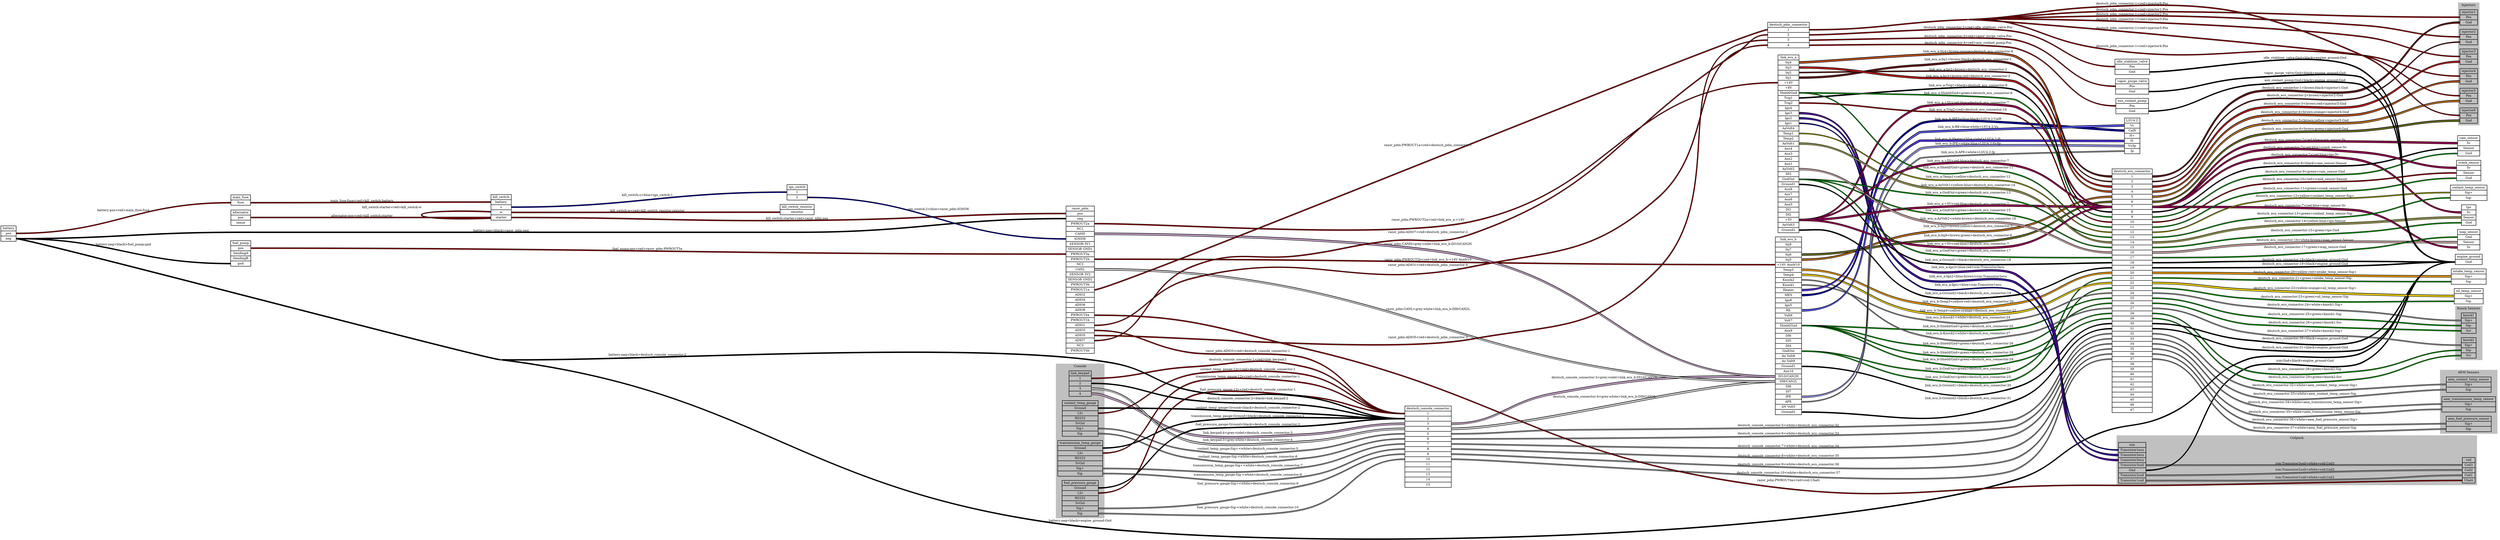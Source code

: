 graph "" {
	graph [bb="0,0,11306,2472.6",
		concentrate=true,
		rankdir=LR,
		ranksep=10
	];
	node [label="\N"];
	subgraph "cluster_Knock Sensors" {
		graph [bb="11108,1092.6,11230,1335.6",
			color=grey,
			label="Knock Sensors",
			lheight=0.21,
			lp="11169,1324.1",
			lwidth=1.47,
			style=filled
		];
		knock1	[height=1.2917,
			label="knock1 | <Sig+> Sig+ | <Sig-> Sig- | <Scr> Scr ",
			pos="11168,1257.6",
			rects="11135,1280.6,11202,1303.6 11135,1257.6,11202,1280.6 11135,1234.6,11202,1257.6 11135,1211.6,11202,1234.6",
			shape=record,
			style=bold,
			width=0.93056];
		knock2	[height=1.2917,
			label="knock2 | <Sig+> Sig+ | <Sig-> Sig- | <Scr> Scr ",
			pos="11168,1146.6",
			rects="11135,1169.6,11202,1192.6 11135,1146.6,11202,1169.6 11135,1123.6,11202,1146.6 11135,1100.6,11202,1123.6",
			shape=record,
			style=bold,
			width=0.93056];
	}
	subgraph cluster_Injectors {
		graph [bb="11120,242.63,11216,791.63",
			color=grey,
			label=Injectors,
			lheight=0.21,
			lp="11168,780.13",
			lwidth=0.89,
			style=filled
		];
		injector1	[height=0.97222,
			label="injector1 | <Pos> Pos | <Gnd> Gnd ",
			pos="11168,725.63",
			rects="11128,737.13,11208,760.13 11128,714.13,11208,737.13 11128,691.13,11208,714.13",
			shape=record,
			style=bold,
			width=1.1111];
		injector2	[height=0.97222,
			label="injector2 | <Pos> Pos | <Gnd> Gnd ",
			pos="11168,637.63",
			rects="11128,649.13,11208,672.13 11128,626.13,11208,649.13 11128,603.13,11208,626.13",
			shape=record,
			style=bold,
			width=1.1111];
		injector3	[height=0.97222,
			label="injector3 | <Pos> Pos | <Gnd> Gnd ",
			pos="11168,461.63",
			rects="11128,473.13,11208,496.13 11128,450.13,11208,473.13 11128,427.13,11208,450.13",
			shape=record,
			style=bold,
			width=1.1111];
		injector4	[height=0.97222,
			label="injector4 | <Pos> Pos | <Gnd> Gnd ",
			pos="11168,373.63",
			rects="11128,385.13,11208,408.13 11128,362.13,11208,385.13 11128,339.13,11208,362.13",
			shape=record,
			style=bold,
			width=1.1111];
		injector5	[height=0.97222,
			label="injector5 | <Pos> Pos | <Gnd> Gnd ",
			pos="11168,285.63",
			rects="11128,297.13,11208,320.13 11128,274.13,11208,297.13 11128,251.13,11208,274.13",
			shape=record,
			style=bold,
			width=1.1111];
		injector6	[height=0.97222,
			label="injector6 | <Pos> Pos | <Gnd> Gnd ",
			pos="11168,549.63",
			rects="11128,561.13,11208,584.13 11128,538.13,11208,561.13 11128,515.13,11208,538.13",
			shape=record,
			style=bold,
			width=1.1111];
	}
	subgraph cluster_Coilpack {
		graph [bb="9575.5,2198.6,11206,2421.6",
			color=grey,
			label=Coilpack,
			lheight=0.21,
			lp="10390,2410.1",
			lwidth=0.85,
			style=filled
		];
		icm	[height=2.5694,
			label="icm | <Transistor1ecu> Transistor1ecu | <Transistor2ecu> Transistor2ecu | <Transistor3ecu> Transistor3ecu | <Transistor3coil> Transistor3coil | <\
Gnd> Gnd | <Transistor2coil> Transistor2coil | <Transistor1coil> Transistor1coil ",
			pos="9645.5,2298.6",
			rects="9583.5,2367.6,9707.5,2390.6 9583.5,2344.6,9707.5,2367.6 9583.5,2321.6,9707.5,2344.6 9583.5,2298.6,9707.5,2321.6 9583.5,2275.6,9707.5,\
2298.6 9583.5,2252.6,9707.5,2275.6 9583.5,2229.6,9707.5,2252.6 9583.5,2206.6,9707.5,2229.6",
			shape=record,
			style=bold,
			width=1.7222];
		coil	[height=1.6111,
			label="coil | <Coil3> Coil3 | <Coil2> Coil2 | <Coil1> Coil1 | <Ubatt> Ubatt ",
			pos="11168,2270.6",
			rects="11140,2305.1,11198,2328.1 11140,2282.1,11198,2305.1 11140,2259.1,11198,2282.1 11140,2236.1,11198,2259.1 11140,2213.1,11198,2236.1",
			shape=record,
			style=bold,
			width=0.80556];
		icm:Transistor1coil -- coil:Coil1	[color="black:white:black",
			label="icm:Transistor1coil<white>coil:Coil1",
			labeltooltip="icm:Transistor1coil<white>coil:Coil1",
			lp="10428,2233.1",
			penwidth=2.5,
			pos="9708.5,2217.6 10143,2217.6 10252,2213.3 10687,2225.6 10888,2231.3 10938,2247.6 11138,2247.6"];
		icm:Transistor2coil -- coil:Coil2	[color="black:white:black",
			label="icm:Transistor2coil<white>coil:Coil2",
			labeltooltip="icm:Transistor2coil<white>coil:Coil2",
			lp="10428,2269.1",
			penwidth=2.5,
			pos="9708.5,2240.6 10026,2240.6 10821,2270.6 11138,2270.6"];
		icm:Transistor3coil -- coil:Coil3	[color="black:white:black",
			label="icm:Transistor3coil<white>coil:Coil3",
			labeltooltip="icm:Transistor3coil<white>coil:Coil3",
			lp="10428,2299.1",
			penwidth=2.5,
			pos="9708.5,2286.6 10344,2286.6 10503,2293.6 11138,2293.6"];
	}
	subgraph cluster_Console {
		graph [bb="4775,118.63,4994,813.63",
			color=grey,
			label=Console,
			lheight=0.21,
			lp="4884.5,802.13",
			lwidth=0.79,
			style=filled
		];
		link_keypad	[height=1.6111,
			label="link_keypad | <1> 1 | <2> 2 | <3> 3 | <4> 4 ",
			pos="4884.5,724.63",
			rects="4834,759.13,4935,782.13 4834,736.13,4935,759.13 4834,713.13,4935,736.13 4834,690.13,4935,713.13 4834,667.13,4935,690.13",
			shape=record,
			style=bold,
			width=1.4028];
		coolant_temp_gauge	[height=2.25,
			label="coolant_temp_gauge | <Ground> Ground | <12v> 12v | <RS232> RS232 | <5vOut> 5vOut | <Sig+> Sig+ | <Sig-> Sig- ",
			pos="4884.5,567.63",
			rects="4803.5,625.13,4965.5,648.13 4803.5,602.13,4965.5,625.13 4803.5,579.13,4965.5,602.13 4803.5,556.13,4965.5,579.13 4803.5,533.13,4965.5,\
556.13 4803.5,510.13,4965.5,533.13 4803.5,487.13,4965.5,510.13",
			shape=record,
			style=bold,
			width=2.25];
		transmission_temp_gauge	[height=2.25,
			label="transmission_temp_gauge | <Ground> Ground | <12v> 12v | <RS232> RS232 | <5vOut> 5vOut | <Sig+> Sig+ | <Sig-> Sig- ",
			pos="4884.5,387.63",
			rects="4783,445.13,4986,468.13 4783,422.13,4986,445.13 4783,399.13,4986,422.13 4783,376.13,4986,399.13 4783,353.13,4986,376.13 4783,330.13,\
4986,353.13 4783,307.13,4986,330.13",
			shape=record,
			style=bold,
			width=2.8194];
		fuel_pressure_gauge	[height=2.25,
			label="fuel_pressure_gauge | <Ground> Ground | <12v> 12v | <RS232> RS232 | <5vOut> 5vOut | <Sig+> Sig+ | <Sig-> Sig- ",
			pos="4884.5,207.63",
			rects="4802.5,265.13,4966.5,288.13 4802.5,242.13,4966.5,265.13 4802.5,219.13,4966.5,242.13 4802.5,196.13,4966.5,219.13 4802.5,173.13,4966.5,\
196.13 4802.5,150.13,4966.5,173.13 4802.5,127.13,4966.5,150.13",
			shape=record,
			style=bold,
			width=2.2778];
	}
	subgraph "cluster_AEM Sensors" {
		graph [bb="11039,799.63,11298,1084.6",
			color=grey,
			label="AEM Sensors",
			lheight=0.21,
			lp="11168,1073.1",
			lwidth=1.35,
			style=filled
		];
		aem_coolant_temp_sensor	[height=0.97222,
			label="aem_coolant_temp_sensor | <Sig+> Sig+ | <Sig-> Sig- ",
			pos="11168,1018.6",
			rects="11067,1030.1,11270,1053.1 11067,1007.1,11270,1030.1 11067,984.13,11270,1007.1",
			shape=record,
			style=bold,
			width=2.8194];
		aem_transmission_temp_sensor	[height=0.97222,
			label="aem_transmission_temp_sensor | <Sig+> Sig+ | <Sig-> Sig- ",
			pos="11168,930.63",
			rects="11047,942.13,11290,965.13 11047,919.13,11290,942.13 11047,896.13,11290,919.13",
			shape=record,
			style=bold,
			width=3.375];
		aem_fuel_pressure_sensor	[height=0.97222,
			label="aem_fuel_pressure_sensor | <Sig+> Sig+ | <Sig-> Sig- ",
			pos="11168,842.63",
			rects="11066,854.13,11270,877.13 11066,831.13,11270,854.13 11066,808.13,11270,831.13",
			shape=record,
			style=bold,
			width=2.8333];
	}
	engine_ground	[height=0.65278,
		label="engine_ground | <Gnd> Gnd ",
		pos="11168,208.63",
		rects="11108,208.63,11230,231.63 11108,185.63,11230,208.63",
		shape=record,
		style=bold,
		width=1.6944];
	icm:Gnd -- engine_ground:Gnd	[color="black:black:black",
		label="icm:Gnd<black>engine_ground:Gnd",
		labeltooltip="icm:Gnd<black>engine_ground:Gnd",
		lp="10428,2028.1",
		penwidth=2.5,
		pos="9708.5,2263.6 9939.9,2263.6 9945.4,2080.4 10169,2020.6 10225,2005.8 10643,2039 10687,2001.6 11314,1467.8 10283,196.63 11106,196.63"];
	deutsch_console_connector	[height=5.125,
		label="deutsch_console_connector | <1> 1 | <2> 2 | <3> 3 | <4> 4 | <5> 5 | <6> 6 | <7> 7 | <8> 8 | <9> 9 | <10> 10 | <11> 11 | <12> 12 | <\
13> 13 | <14> 14 | <15> 15 ",
		pos="6459,521.63",
		rects="6354,682.63,6564,705.63 6354,659.63,6564,682.63 6354,636.63,6564,659.63 6354,613.63,6564,636.63 6354,590.63,6564,613.63 6354,567.63,\
6564,590.63 6354,544.63,6564,567.63 6354,521.63,6564,544.63 6354,498.63,6564,521.63 6354,475.63,6564,498.63 6354,452.63,6564,475.63 \
6354,429.63,6564,452.63 6354,406.63,6564,429.63 6354,383.63,6564,406.63 6354,360.63,6564,383.63 6354,337.63,6564,360.63",
		shape=record,
		style=bold,
		width=2.9167];
	link_keypad:4 -- deutsch_console_connector:3	[color="black:grey:violet:grey:black",
		label="link_keypad:4<grey:violet>deutsch_console_connector:3",
		labeltooltip="link_keypad:4<grey:violet>deutsch_console_connector:3",
		lp="5643.5,630.13",
		penwidth=2.5,
		pos="4936.5,678.63 5138.3,678.63 5185.6,635.1 5387,622.63 5815.5,596.1 5923.7,625.63 6353,625.63"];
	link_keypad:3 -- deutsch_console_connector:4	[color="black:grey:white:grey:black",
		label="link_keypad:3<grey:white>deutsch_console_connector:4",
		labeltooltip="link_keypad:3<grey:white>deutsch_console_connector:4",
		lp="5643.5,706.13",
		penwidth=2.5,
		pos="4936.5,701.63 5150.7,701.63 5686.8,700.07 5900,679.63 6103.3,660.14 6148.8,602.63 6353,602.63"];
	coolant_temp_gauge:"12v" -- deutsch_console_connector:1	[color="black:red:black",
		label="coolant_temp_gauge:12v<red>deutsch_console_connector:1",
		labeltooltip="coolant_temp_gauge:12v<red>deutsch_console_connector:1",
		lp="5643.5,670.13",
		penwidth=2.5,
		pos="4966.5,590.63 5154.8,590.63 5199.3,627.36 5387,641.63 5601.2,657.91 6138.2,671.63 6353,671.63"];
	coolant_temp_gauge:Ground -- deutsch_console_connector:2	[color="black:black:black",
		label="coolant_temp_gauge:Ground<black>deutsch_console_connector:2",
		labeltooltip="coolant_temp_gauge:Ground<black>deutsch_console_connector:2",
		lp="5643.5,558.13",
		penwidth=2.5,
		pos="4966.5,613.63 5155.5,613.63 5198.5,564.67 5387,550.63 5614.4,533.69 5673.3,526.39 5900,550.63 6104.8,572.53 6147,648.63 6353,648.63"];
	coolant_temp_gauge:"Sig+" -- deutsch_console_connector:5	[color="black:white:black",
		label="coolant_temp_gauge:Sig+<white>deutsch_console_connector:5",
		labeltooltip="coolant_temp_gauge:Sig+<white>deutsch_console_connector:5",
		lp="5643.5,523.13",
		penwidth=2.5,
		pos="4966.5,521.63 5381.4,521.63 5486.1,486.54 5900,515.63 6102.8,529.89 6149.7,579.63 6353,579.63"];
	coolant_temp_gauge:"Sig-" -- deutsch_console_connector:6	[color="black:white:black",
		label="coolant_temp_gauge:Sig-<white>deutsch_console_connector:6",
		labeltooltip="coolant_temp_gauge:Sig-<white>deutsch_console_connector:6",
		lp="5643.5,492.13",
		penwidth=2.5,
		pos="4966.5,498.63 5381.4,498.63 5486.4,451.96 5900,484.63 6103.2,500.68 6149.1,556.63 6353,556.63"];
	transmission_temp_gauge:"12v" -- deutsch_console_connector:1	[color="black:red:black",
		label="transmission_temp_gauge:12v<red>deutsch_console_connector:1",
		labeltooltip="transmission_temp_gauge:12v<red>deutsch_console_connector:1",
		lp="5643.5,596.13",
		penwidth=2.5,
		pos="4987.5,410.63 5178,410.63 5200.6,526.4 5387,565.63 5610.3,612.64 5673.2,562.89 5900,588.63 6103.4,611.71 6148.3,671.63 6353,671.63"];
	transmission_temp_gauge:Ground -- deutsch_console_connector:2	[color="black:black:black",
		label="transmission_temp_gauge:Ground<black>deutsch_console_connector:2",
		labeltooltip="transmission_temp_gauge:Ground<black>deutsch_console_connector:2",
		lp="5643.5,461.13",
		penwidth=2.5,
		pos="4987.5,433.63 5190.3,433.63 5701.8,410.52 5900,453.63 6114.2,500.23 6133.8,648.63 6353,648.63"];
	transmission_temp_gauge:"Sig+" -- deutsch_console_connector:7	[color="black:white:black",
		label="transmission_temp_gauge:Sig+<white>deutsch_console_connector:7",
		labeltooltip="transmission_temp_gauge:Sig+<white>deutsch_console_connector:7",
		lp="5643.5,415.13",
		penwidth=2.5,
		pos="4987.5,341.63 5165.6,341.63 5209.4,358.73 5387,371.63 5615,388.19 5674.8,368.81 5900,407.63 6105.9,443.13 6144,533.63 6353,533.63"];
	transmission_temp_gauge:"Sig-" -- deutsch_console_connector:8	[color="black:white:black",
		label="transmission_temp_gauge:Sig-<white>deutsch_console_connector:8",
		labeltooltip="transmission_temp_gauge:Sig-<white>deutsch_console_connector:8",
		lp="5643.5,360.13",
		penwidth=2.5,
		pos="4987.5,318.63 5089,318.63 5800.3,333.93 5900,352.63 6109.4,391.92 6139.9,509.63 6353,509.63"];
	fuel_pressure_gauge:"12v" -- deutsch_console_connector:1	[color="black:red:black",
		label="fuel_pressure_gauge:12v<red>deutsch_console_connector:1",
		labeltooltip="fuel_pressure_gauge:12v<red>deutsch_console_connector:1",
		lp="5643.5,315.13",
		penwidth=2.5,
		pos="4967.5,230.63 5155,230.63 5200.2,258.83 5387,274.63 5500.8,284.26 5793.5,266.26 5900,307.63 6140.7,401.16 6094.7,671.63 6353,671.63"];
	fuel_pressure_gauge:Ground -- deutsch_console_connector:2	[color="black:black:black",
		label="fuel_pressure_gauge:Ground<black>deutsch_console_connector:2",
		labeltooltip="fuel_pressure_gauge:Ground<black>deutsch_console_connector:2",
		lp="5643.5,263.13",
		penwidth=2.5,
		pos="4967.5,253.63 5071.1,253.63 5803,219.29 5900,255.63 6149.6,349.12 6086.5,648.63 6353,648.63"];
	fuel_pressure_gauge:"Sig+" -- deutsch_console_connector:9	[color="black:white:black",
		label="fuel_pressure_gauge:Sig+<white>deutsch_console_connector:9",
		labeltooltip="fuel_pressure_gauge:Sig+<white>deutsch_console_connector:9",
		lp="5643.5,228.13",
		penwidth=2.5,
		pos="4967.5,161.63 5071.3,161.63 5800.7,190.24 5900,220.63 6123.3,288.97 6119.5,486.63 6353,486.63"];
	fuel_pressure_gauge:"Sig-" -- deutsch_console_connector:10	[color="black:white:black",
		label="fuel_pressure_gauge:Sig-<white>deutsch_console_connector:10",
		labeltooltip="fuel_pressure_gauge:Sig-<white>deutsch_console_connector:10",
		lp="5643.5,167.13",
		penwidth=2.5,
		pos="4967.5,138.63 5174.8,138.63 5702.4,97.036 5900,159.63 6131.1,232.86 6110.5,463.63 6353,463.63"];
	deutsch_console_connector:1 -- link_keypad:1	[color="black:red:black",
		label="deutsch_console_connector:1<red>link_keypad:1",
		labeltooltip="deutsch_console_connector:1<red>link_keypad:1",
		lp="5643.5,781.13",
		penwidth=2.5,
		pos="6353,671.63 6148,671.63 6104.1,739.21 5900,758.63 5473.7,799.2 5364.8,747.63 4936.5,747.63"];
	deutsch_console_connector:2 -- link_keypad:2	[color="black:black:black",
		label="deutsch_console_connector:2<black>link_keypad:2",
		labeltooltip="deutsch_console_connector:2<black>link_keypad:2",
		lp="5643.5,742.13",
		penwidth=2.5,
		pos="6353,648.63 6149.3,648.63 6103,701.52 5900,717.63 5473.1,751.52 5364.7,724.63 4936.5,724.63"];
	link_ecu_b	[height=11.194,
		label="link_ecu_b | <Inj8> Inj8 | <Inj7> Inj7 | <Inj6> Inj6 | <Inj5> Inj5 | <+14V Aux9/10> +14V Aux9/10 | <Temp3> Temp3 | <Temp4> Temp4 | <\
Knock2> Knock2 | <Knock1> Knock1 | <Heater> Heater | <MES> MES | <Ign6> Ign6 | <Ign5> Ign5 | <RE> RE | <Volt6> Volt6 | <Volt7> Volt7 | <\
Shield/Gnd> Shield/Gnd | <Aux9> Aux9 | <DI6> DI6 | <DI5> DI5 | <DI4> DI4 | <GndOut> GndOut | <An Volt8> An Volt8 | <An Volt9> An \
Volt9 | <Ground1> Ground1 | <Aux10> Aux10 | <DI10/CAN2H> DI10/CAN2H | <DI9/CAN2L> DI9/CAN2L | <DI8> DI8 | <DI7> DI7 | <IPE> IPE | <\
APE> APE | <AN Volt5> AN Volt5 | <Ground2> Ground2 ",
		pos="8090,1155.6",
		rects="8030.5,1535.1,8149.5,1558.1 8030.5,1512.1,8149.5,1535.1 8030.5,1489.1,8149.5,1512.1 8030.5,1466.1,8149.5,1489.1 8030.5,1443.1,8149.5,\
1466.1 8030.5,1420.1,8149.5,1443.1 8030.5,1397.1,8149.5,1420.1 8030.5,1374.1,8149.5,1397.1 8030.5,1351.1,8149.5,1374.1 8030.5,1328.1,\
8149.5,1351.1 8030.5,1305.1,8149.5,1328.1 8030.5,1282.1,8149.5,1305.1 8030.5,1259.1,8149.5,1282.1 8030.5,1236.1,8149.5,1259.1 8030.5,\
1213.1,8149.5,1236.1 8030.5,1190.1,8149.5,1213.1 8030.5,1167.1,8149.5,1190.1 8030.5,1144.1,8149.5,1167.1 8030.5,1121.1,8149.5,1144.1 \
8030.5,1098.1,8149.5,1121.1 8030.5,1075.1,8149.5,1098.1 8030.5,1052.1,8149.5,1075.1 8030.5,1029.1,8149.5,1052.1 8030.5,1006.1,8149.5,\
1029.1 8030.5,983.13,8149.5,1006.1 8030.5,960.13,8149.5,983.13 8030.5,937.13,8149.5,960.13 8030.5,914.13,8149.5,937.13 8030.5,891.13,\
8149.5,914.13 8030.5,868.13,8149.5,891.13 8030.5,845.13,8149.5,868.13 8030.5,822.13,8149.5,845.13 8030.5,799.13,8149.5,822.13 8030.5,\
776.13,8149.5,799.13 8030.5,753.13,8149.5,776.13",
		shape=record,
		style=bold,
		width=1.6528];
	deutsch_console_connector:3 -- link_ecu_b:"DI10/CAN2H"	[color="black:grey:violet:grey:black",
		label="deutsch_console_connector:3<grey:violet>link_ecu_b:DI10/CAN2H",
		labeltooltip="deutsch_console_connector:3<grey:violet>link_ecu_b:DI10/CAN2H",
		lp="7257,973.13",
		penwidth=2.5,
		pos="6565,625.63 6801.2,625.63 6791.4,836.97 7018,903.63 7449.2,1030.5 7579.6,925.63 8029,925.63"];
	deutsch_console_connector:4 -- link_ecu_b:"DI9/CAN2L"	[color="black:grey:white:grey:black",
		label="deutsch_console_connector:4<grey:white>link_ecu_b:DI9/CAN2L",
		labeltooltip="deutsch_console_connector:4<grey:white>link_ecu_b:DI9/CAN2L",
		lp="7257,856.13",
		penwidth=2.5,
		pos="6565,602.63 6774.6,602.63 6813.6,687.17 7018,733.63 7462.2,834.64 7573.4,902.63 8029,902.63"];
	deutsch_ecu_connector	[height=15.347,
		label="deutsch_ecu_connector | <1> 1 | <2> 2 | <3> 3 | <4> 4 | <5> 5 | <6> 6 | <7> 7 | <8> 8 | <9> 9 | <10> 10 | <11> 11 | <12> 12 | <13> \
13 | <14> 14 | <15> 15 | <16> 16 | <17> 17 | <18> 18 | <19> 19 | <20> 20 | <21> 21 | <22> 22 | <23> 23 | <24> 24 | <25> 25 | <26> \
26 | <27> 27 | <28> 28 | <29> 29 | <30> 30 | <31> 31 | <32> 32 | <33> 33 | <34> 34 | <35> 35 | <36> 36 | <37> 37 | <38> 38 | <39> \
39 | <40> 40 | <41> 41 | <42> 42 | <43> 43 | <44> 44 | <45> 45 | <46> 46 | <47> 47 ",
		pos="9645.5,1357.6",
		rects="9554.5,1886.6,9736.5,1909.6 9554.5,1863.6,9736.5,1886.6 9554.5,1840.6,9736.5,1863.6 9554.5,1817.6,9736.5,1840.6 9554.5,1794.6,9736.5,\
1817.6 9554.5,1771.6,9736.5,1794.6 9554.5,1748.6,9736.5,1771.6 9554.5,1725.6,9736.5,1748.6 9554.5,1702.6,9736.5,1725.6 9554.5,1679.6,\
9736.5,1702.6 9554.5,1656.6,9736.5,1679.6 9554.5,1633.6,9736.5,1656.6 9554.5,1610.6,9736.5,1633.6 9554.5,1587.6,9736.5,1610.6 9554.5,\
1564.6,9736.5,1587.6 9554.5,1541.6,9736.5,1564.6 9554.5,1518.6,9736.5,1541.6 9554.5,1495.6,9736.5,1518.6 9554.5,1472.6,9736.5,1495.6 \
9554.5,1449.6,9736.5,1472.6 9554.5,1426.6,9736.5,1449.6 9554.5,1403.6,9736.5,1426.6 9554.5,1380.6,9736.5,1403.6 9554.5,1357.6,9736.5,\
1380.6 9554.5,1334.6,9736.5,1357.6 9554.5,1311.6,9736.5,1334.6 9554.5,1288.6,9736.5,1311.6 9554.5,1265.6,9736.5,1288.6 9554.5,1242.6,\
9736.5,1265.6 9554.5,1219.6,9736.5,1242.6 9554.5,1196.6,9736.5,1219.6 9554.5,1173.6,9736.5,1196.6 9554.5,1150.6,9736.5,1173.6 9554.5,\
1127.6,9736.5,1150.6 9554.5,1104.6,9736.5,1127.6 9554.5,1081.6,9736.5,1104.6 9554.5,1058.6,9736.5,1081.6 9554.5,1035.6,9736.5,1058.6 \
9554.5,1012.6,9736.5,1035.6 9554.5,989.63,9736.5,1012.6 9554.5,966.63,9736.5,989.63 9554.5,943.63,9736.5,966.63 9554.5,920.63,9736.5,\
943.63 9554.5,897.63,9736.5,920.63 9554.5,874.63,9736.5,897.63 9554.5,851.63,9736.5,874.63 9554.5,828.63,9736.5,851.63 9554.5,805.63,\
9736.5,828.63",
		shape=record,
		style=bold,
		width=2.5278];
	deutsch_console_connector:5 -- deutsch_ecu_connector:32	[color="black:white:black",
		label="deutsch_console_connector:5<white>deutsch_ecu_connector:32",
		labeltooltip="deutsch_console_connector:5<white>deutsch_ecu_connector:32",
		lp="8090,696.13",
		penwidth=2.5,
		pos="6565,579.63 6771.5,579.63 6813.1,656.82 7018,682.63 7250,711.86 8906.7,648.42 9122,739.63 9369,844.26 9285.3,1161.6 9553.5,1161.6"];
	deutsch_console_connector:6 -- deutsch_ecu_connector:33	[color="black:white:black",
		label="deutsch_console_connector:6<white>deutsch_ecu_connector:33",
		labeltooltip="deutsch_console_connector:6<white>deutsch_ecu_connector:33",
		lp="8090,658.13",
		penwidth=2.5,
		pos="6565,556.63 6769.1,556.63 6814.9,612.06 7018,631.63 7134.4,642.85 9015,643.37 9122,690.63 9374.9,802.37 9277.1,1138.6 9553.5,1138.6"];
	deutsch_console_connector:7 -- deutsch_ecu_connector:34	[color="black:white:black",
		label="deutsch_console_connector:7<white>deutsch_ecu_connector:34",
		labeltooltip="deutsch_console_connector:7<white>deutsch_ecu_connector:34",
		lp="8090,598.13",
		penwidth=2.5,
		pos="6565,533.63 6767.4,533.63 6816.1,566.69 7018,580.63 7251.4,596.74 8909.1,559.63 9122,656.63 9376.8,772.73 9273.5,1115.6 9553.5,1115.6"];
	deutsch_console_connector:8 -- deutsch_ecu_connector:35	[color="black:white:black",
		label="deutsch_console_connector:8<white>deutsch_ecu_connector:35",
		labeltooltip="deutsch_console_connector:8<white>deutsch_ecu_connector:35",
		lp="8090,560.13",
		penwidth=2.5,
		pos="6565,509.63 6766.5,509.63 6816.6,522.26 7018,529.63 7134.9,533.91 9016.5,549.19 9122,599.63 9384.7,725.22 9262.3,1092.6 9553.5,1092.6"];
	deutsch_console_connector:9 -- deutsch_ecu_connector:36	[color="black:white:black",
		label="deutsch_console_connector:9<white>deutsch_ecu_connector:36",
		labeltooltip="deutsch_console_connector:9<white>deutsch_ecu_connector:36",
		lp="8090,517.13",
		penwidth=2.5,
		pos="6565,486.63 6707.1,486.63 8994.5,497.93 9122,560.63 9388.1,691.49 9256.9,1069.6 9553.5,1069.6"];
	deutsch_console_connector:10 -- deutsch_ecu_connector:37	[color="black:white:black",
		label="deutsch_console_connector:10<white>deutsch_ecu_connector:37",
		labeltooltip="deutsch_console_connector:10<white>deutsch_ecu_connector:37",
		lp="8090,452.13",
		penwidth=2.5,
		pos="6565,463.63 6849.2,463.63 8868.1,390.95 9122,518.63 9392.8,654.8 9250.4,1046.6 9553.5,1046.6"];
	battery	[height=0.97222,
		label="battery | <pos> pos | <neg> neg ",
		pos="34.5,1379.6",
		rects="0,1391.1,69,1414.1 0,1368.1,69,1391.1 0,1345.1,69,1368.1",
		shape=record,
		style=bold,
		width=0.95833];
	battery:neg -- engine_ground:Gnd	[color="black:black:black",
		label="battery:neg<black>engine_ground:Gnd",
		labeltooltip="battery:neg<black>engine_ground:Gnd",
		lp="4884.5,107.13",
		penwidth=2.5,
		pos="69,1356.6 194.33,1356.6 2137.8,838.32 2263,831.63;2265,831.63 3396.8,639.54 3606.8,270.46 4742,99.631 5855.5,-67.94 8683.2,22.56 \
9809,45.631 10199,53.633 10301,21.62 10687,81.631 10878,111.34 10913,196.63 11106,196.63"];
	battery:neg -- deutsch_console_connector:2	[color="black:black:black",
		label="battery:neg<black>deutsch_console_connector:2",
		labeltooltip="battery:neg<black>deutsch_console_connector:2",
		lp="2926,822.13",
		penwidth=2.5,
		pos="2265,831.63 3491.2,773.88 3800.9,878.51 5027,817.63 5187.5,809.66 5226.8,795.88 5387,783.63 5614.7,766.22 5673.9,786.2 5900,753.63 \
6104.5,724.17 6146.3,648.71 6352.7,648.63"];
	main_fuse	[height=0.65278,
		label="main_fuse | <fuse> fuse ",
		pos="1085.5,1541.6",
		rects="1041,1541.6,1130,1564.6 1041,1518.6,1130,1541.6",
		shape=record,
		style=bold,
		width=1.2361];
	battery:pos -- main_fuse:fuse	[color="black:red:black",
		label="battery:pos<red>main_fuse:fuse",
		labeltooltip="battery:pos<red>main_fuse:fuse",
		lp="554.5,1492.1",
		penwidth=2.5,
		pos="69,1379.6 505.67,1379.6 603.33,1529.6 1040,1529.6"];
	razor_pdm	[height=9.2778,
		label="razor_pdm | <pos> pos | <neg> neg | <PWROUT2a> PWROUT2a | <NC1> NC1 | <CANH> CANH | <IGNSW> IGNSW | <SENSOR 5V1> SENSOR 5V1 | <SENSOR \
GND1> SENSOR GND1 | <PWROUT3a> PWROUT3a | <PWROUT2b> PWROUT2b | <NC2> NC2 | <CANL> CANL | <SENSOR 5V2> SENSOR 5V2 | <SENSOR GND2> \
SENSOR GND2 | <PWROUT3b> PWROUT3b | <PWROUT1a> PWROUT1a | <ADIO2> ADIO2 | <ADIO4> ADIO4 | <ADIO6> ADIO6 | <ADIO8> ADIO8 | <PWROUT4a> \
PWROUT4a | <PWROUT1b> PWROUT1b | <ADIO1> ADIO1 | <ADIO3> ADIO3 | <ADIO5> ADIO5 | <ADIO7> ADIO7 | <NC3> NC3 | <PWROUT4b> PWROUT4b ",
		pos="4884.5,1211.6",
		rects="4820.5,1522.1,4948.5,1545.1 4820.5,1499.1,4948.5,1522.1 4820.5,1476.1,4948.5,1499.1 4820.5,1453.1,4948.5,1476.1 4820.5,1430.1,4948.5,\
1453.1 4820.5,1407.1,4948.5,1430.1 4820.5,1384.1,4948.5,1407.1 4820.5,1361.1,4948.5,1384.1 4820.5,1338.1,4948.5,1361.1 4820.5,1315.1,\
4948.5,1338.1 4820.5,1292.1,4948.5,1315.1 4820.5,1269.1,4948.5,1292.1 4820.5,1246.1,4948.5,1269.1 4820.5,1223.1,4948.5,1246.1 4820.5,\
1200.1,4948.5,1223.1 4820.5,1177.1,4948.5,1200.1 4820.5,1154.1,4948.5,1177.1 4820.5,1131.1,4948.5,1154.1 4820.5,1108.1,4948.5,1131.1 \
4820.5,1085.1,4948.5,1108.1 4820.5,1062.1,4948.5,1085.1 4820.5,1039.1,4948.5,1062.1 4820.5,1016.1,4948.5,1039.1 4820.5,993.13,4948.5,\
1016.1 4820.5,970.13,4948.5,993.13 4820.5,947.13,4948.5,970.13 4820.5,924.13,4948.5,947.13 4820.5,901.13,4948.5,924.13 4820.5,878.13,\
4948.5,901.13",
		shape=record,
		style=bold,
		width=1.7778];
	battery:neg -- razor_pdm:neg	[color="black:black:black",
		label="battery:neg<black>razor_pdm:neg",
		labeltooltip="battery:neg<black>razor_pdm:neg",
		lp="2264,1397.1",
		penwidth=2.5,
		pos="69,1356.6 520.57,1356.6 632.93,1389.6 1084.5,1389.6 1084.5,1389.6 1084.5,1389.6 3604.5,1389.6 3950.8,1389.6 4037,1410.8 4382,1440.6 \
4576.8,1457.5 4623.9,1487.6 4819.5,1487.6"];
	fuel_pump	[height=1.6111,
		label="fuel_pump | <pos> pos | <SendingA> SendingA | <SendingB> SendingB | <gnd> gnd ",
		pos="1085.5,1303.6",
		rects="1040,1338.1,1131,1361.1 1040,1315.1,1131,1338.1 1040,1292.1,1131,1315.1 1040,1269.1,1131,1292.1 1040,1246.1,1131,1269.1",
		shape=record,
		style=bold,
		width=1.2639];
	battery:neg -- fuel_pump:gnd	[color="black:black:black",
		label="battery:neg<black>fuel_pump:gnd",
		labeltooltip="battery:neg<black>fuel_pump:gnd",
		lp="554.5,1334.1",
		penwidth=2.5,
		pos="69,1356.6 502.79,1356.6 606.21,1257.6 1040,1257.6"];
	kill_switch	[height=1.6111,
		label="kill_switch | <battery> battery | <z> z | <w> w | <starter> starter ",
		pos="2264,1509.6",
		rects="2218,1544.1,2310,1567.1 2218,1521.1,2310,1544.1 2218,1498.1,2310,1521.1 2218,1475.1,2310,1498.1 2218,1452.1,2310,1475.1",
		shape=record,
		style=bold,
		width=1.2778];
	main_fuse:fuse -- kill_switch:battery	[color="black:red:black",
		label="main_fuse:fuse<red>kill_switch:battery",
		labeltooltip="main_fuse:fuse<red>kill_switch:battery",
		lp="1634.5,1538.1",
		penwidth=2.5,
		pos="1131,1529.6 1613.7,1529.6 1734.3,1532.6 2217,1532.6"];
	razor_pdm:PWROUT4a -- coil:Ubatt	[color="black:red:black",
		label="razor_pdm:PWROUT4a<red>coil:Ubatt",
		labeltooltip="razor_pdm:PWROUT4a<red>coil:Ubatt",
		lp="8090,2465.1",
		penwidth=2.5,
		pos="4949.5,1050.6 5710.8,1050.6 5966.9,855.28 6658,1174.6 7347,1493 7157.7,2094.2 7856,2391.6 8194.6,2535.9 8316,2399.4 8684,2401.6 \
9575.1,2407 9805.2,2439.6 10687,2310.6 10889,2281.1 10934,2224.6 11138,2224.6"];
	razor_pdm:ADIO3 -- deutsch_console_connector:1	[color="black:red:black",
		label="razor_pdm:ADIO3<red>deutsch_console_connector:1",
		labeltooltip="razor_pdm:ADIO3<red>deutsch_console_connector:1",
		lp="5643.5,849.13",
		penwidth=2.5,
		pos="4949.5,981.63 5153.7,981.63 5187,882.68 5387,841.63 5611.4,795.58 5674.6,833.21 5900,792.63 6105.1,755.71 6144.6,671.63 6353,671.63"];
	link_ecu_a	[height=11.194,
		label="link_ecu_a | <Inj4> Inj4 | <Inj3> Inj3 | <Inj2> Inj2 | <Inj1> Inj1 | <+14V> +14V | <+8V> +8V | <Shield/Gnd> Shield/Gnd | <Trig1> \
Trig1 | <Trig2> Trig2 | <Ign4> Ign4 | <Ign3> Ign3 | <Ign2> Ign2 | <Ign1> Ign1 | <AnVolt4> AnVolt4 | <Temp1> Temp1 | <Temp2> Temp2 | <\
AnVolt1> AnVolt1 | <Aux4> Aux4 | <Aux3> Aux3 | <Aux2> Aux2 | <Aux1> Aux1 | <AnVolt2> AnVolt2 | <DI3> DI3 | <GndOut> GndOut | <Ground1> \
Ground1 | <Aux8> Aux8 | <Aux7> Aux7 | <Aux6> Aux6 | <Aux5> Aux5 | <DI1> DI1 | <DI2> DI2 | <+5V> +5V | <AnVolt3> AnVolt3 | <Ground2> \
Ground2 ",
		pos="8090,1979.6",
		rects="8042.5,2359.1,8137.5,2382.1 8042.5,2336.1,8137.5,2359.1 8042.5,2313.1,8137.5,2336.1 8042.5,2290.1,8137.5,2313.1 8042.5,2267.1,8137.5,\
2290.1 8042.5,2244.1,8137.5,2267.1 8042.5,2221.1,8137.5,2244.1 8042.5,2198.1,8137.5,2221.1 8042.5,2175.1,8137.5,2198.1 8042.5,2152.1,\
8137.5,2175.1 8042.5,2129.1,8137.5,2152.1 8042.5,2106.1,8137.5,2129.1 8042.5,2083.1,8137.5,2106.1 8042.5,2060.1,8137.5,2083.1 8042.5,\
2037.1,8137.5,2060.1 8042.5,2014.1,8137.5,2037.1 8042.5,1991.1,8137.5,2014.1 8042.5,1968.1,8137.5,1991.1 8042.5,1945.1,8137.5,1968.1 \
8042.5,1922.1,8137.5,1945.1 8042.5,1899.1,8137.5,1922.1 8042.5,1876.1,8137.5,1899.1 8042.5,1853.1,8137.5,1876.1 8042.5,1830.1,8137.5,\
1853.1 8042.5,1807.1,8137.5,1830.1 8042.5,1784.1,8137.5,1807.1 8042.5,1761.1,8137.5,1784.1 8042.5,1738.1,8137.5,1761.1 8042.5,1715.1,\
8137.5,1738.1 8042.5,1692.1,8137.5,1715.1 8042.5,1669.1,8137.5,1692.1 8042.5,1646.1,8137.5,1669.1 8042.5,1623.1,8137.5,1646.1 8042.5,\
1600.1,8137.5,1623.1 8042.5,1577.1,8137.5,1600.1",
		shape=record,
		style=bold,
		width=1.3194];
	razor_pdm:PWROUT2a -- link_ecu_a:"+14V"	[color="black:red:black",
		label="razor_pdm:PWROUT2a<red>link_ecu_a:+14V",
		labeltooltip="razor_pdm:PWROUT2a<red>link_ecu_a:+14V",
		lp="6459,1933.1",
		penwidth=2.5,
		pos="4949.5,1464.6 6367.8,1464.6 6622.7,2255.6 8041,2255.6"];
	razor_pdm:PWROUT2b -- link_ecu_b:"+14V Aux9/10"	[color="black:red:black",
		label="razor_pdm:PWROUT2b<red>link_ecu_b:+14V Aux9/10",
		labeltooltip="razor_pdm:PWROUT2b<red>link_ecu_b:+14V Aux9/10",
		lp="6459,1355.1",
		penwidth=2.5,
		pos="4949.5,1303.6 6082,1303.6 6365,1337 7496,1395.6 7733.1,1407.9 7791.6,1431.6 8029,1431.6"];
	razor_pdm:CANH -- link_ecu_b:"DI10/CAN2H"	[color="black:grey:violet:grey:black",
		label="razor_pdm:CANH<grey:violet>link_ecu_b:DI10/CAN2H",
		labeltooltip="razor_pdm:CANH<grey:violet>link_ecu_b:DI10/CAN2H",
		lp="6459,1433.1",
		penwidth=2.5,
		pos="4949.5,1418.6 5091,1418.6 7363.9,1446.2 7496,1395.6 7790.9,1282.6 7713.2,925.63 8029,925.63"];
	razor_pdm:CANL -- link_ecu_b:"DI9/CAN2L"	[color="black:grey:white:grey:black",
		label="razor_pdm:CANL<grey:white>link_ecu_b:DI9/CAN2L",
		labeltooltip="razor_pdm:CANL<grey:white>link_ecu_b:DI9/CAN2L",
		lp="6459,1307.1",
		penwidth=2.5,
		pos="4949.5,1257.6 5515.4,1257.6 6951.5,1375 7496,1220.6 7761.4,1145.4 7753.2,902.63 8029,902.63"];
	deutsch_pdm_connector	[height=1.6111,
		label="deutsch_pdm_connector | <1> 1 | <2> 2 | <3> 3 | <4> 4 ",
		pos="8090,370.63",
		rects="7996,405.13,8184,428.13 7996,382.13,8184,405.13 7996,359.13,8184,382.13 7996,336.13,8184,359.13 7996,313.13,8184,336.13",
		shape=record,
		style=bold,
		width=2.6111];
	razor_pdm:PWROUT1a -- deutsch_pdm_connector:1	[color="black:red:black",
		label="razor_pdm:PWROUT1a<red>deutsch_pdm_connector:1",
		labeltooltip="razor_pdm:PWROUT1a<red>deutsch_pdm_connector:1",
		lp="6459,1180.1",
		penwidth=2.5,
		pos="4949.5,1165.6 5517.1,1165.6 7005.1,1254.6 7496,969.63 7788.9,799.6 7656.3,393.63 7995,393.63"];
	razor_pdm:ADIO7 -- deutsch_pdm_connector:2	[color="black:red:black",
		label="razor_pdm:ADIO7<red>deutsch_pdm_connector:2",
		labeltooltip="razor_pdm:ADIO7<red>deutsch_pdm_connector:2",
		lp="6459,975.13",
		penwidth=2.5,
		pos="4949.5,935.63 5091,935.63 7370.2,1006.3 7496,941.63 7795.7,787.55 7658,370.63 7995,370.63"];
	razor_pdm:ADIO5 -- deutsch_pdm_connector:3	[color="black:red:black",
		label="razor_pdm:ADIO5<red>deutsch_pdm_connector:3",
		labeltooltip="razor_pdm:ADIO5<red>deutsch_pdm_connector:3",
		lp="6459,861.13",
		penwidth=2.5,
		pos="4949.5,958.63 5373.3,958.63 5478.2,923.46 5900,881.63 6237.5,848.15 6326.9,866.35 6658,792.63 6963.7,724.57 7681.9,347.63 7995,347.63"];
	razor_pdm:ADIO1 -- deutsch_pdm_connector:4	[color="black:red:black",
		label="razor_pdm:ADIO1<red>deutsch_pdm_connector:4",
		labeltooltip="razor_pdm:ADIO1<red>deutsch_pdm_connector:4",
		lp="6459,781.13",
		penwidth=2.5,
		pos="4949.5,1004.6 5151.1,1004.6 5188,916.98 5387,884.63 5612.4,848 5673.9,888.62 5900,856.63 6062.6,833.63 6098.6,803.94 6260,773.63 \
6435.7,740.63 6491.2,779.99 6658,715.63 6837.9,646.23 6838.4,543.63 7018,473.63 7427.3,314.14 7555.8,324.63 7995,324.63"];
	fuel_pump:pos -- razor_pdm:PWROUT3a	[color="black:red:black",
		label="fuel_pump:pos<red>razor_pdm:PWROUT3a",
		labeltooltip="fuel_pump:pos<red>razor_pdm:PWROUT3a",
		lp="2926,1334.1",
		penwidth=2.5,
		pos="1131,1326.6 2770.3,1326.6 3180.2,1326.6 4819.5,1326.6"];
	kill_switch:starter -- razor_pdm:pos	[color="black:red:black",
		label="kill_switch:starter<red>razor_pdm:pos",
		labeltooltip="kill_switch:starter<red>razor_pdm:pos",
		lp="3603.5,1470.1",
		penwidth=2.5,
		pos="2311,1463.6 2948.3,1463.6 3107.8,1448.4 3745,1462.6 4222.9,1473.3 4341.5,1510.6 4819.5,1510.6"];
	kill_switch:starter -- kill_switch:w	[color="black:red:black",
		label="kill_switch:starter<red>kill_switch:w",
		labeltooltip="kill_switch:starter<red>kill_switch:w",
		lp="1769.5,1509.6",
		penwidth=2.5,
		pos="2217.9,1460.9 2091.5,1454.9 1904,1457 1904,1475.1 1904,1493.2 2091.5,1495.4 2217.9,1489.4"];
	kill_switch_resistor	[height=0.65278,
		label="kill_switch_resistor | <resistor> resistor ",
		pos="3603.5,1509.6",
		rects="3526.5,1509.6,3680.5,1532.6 3526.5,1486.6,3680.5,1509.6",
		shape=record,
		style=bold,
		width=2.1389];
	kill_switch:w -- kill_switch_resistor:resistor	[color="black:red:black",
		label="kill_switch:w<red>kill_switch_resistor:resistor",
		labeltooltip="kill_switch:w<red>kill_switch_resistor:resistor",
		lp="2926,1502.1",
		penwidth=2.5,
		pos="2311,1486.6 2850.8,1486.6 2985.7,1497.6 3525.5,1497.6"];
	ign_switch	[height=0.97222,
		label="ign_switch | <1> 1 | <2> 2 ",
		pos="3603.5,1586.6",
		rects="3557.5,1598.1,3649.5,1621.1 3557.5,1575.1,3649.5,1598.1 3557.5,1552.1,3649.5,1575.1",
		shape=record,
		style=bold,
		width=1.2778];
	kill_switch:z -- ign_switch:1	[color="black:blue:black",
		label="kill_switch:z<blue>ign_switch:1",
		labeltooltip="kill_switch:z<blue>ign_switch:1",
		lp="2926,1571.1",
		penwidth=2.5,
		pos="2311,1509.6 2865.6,1509.6 3001.9,1586.6 3556.5,1586.6"];
	link_ecu_a:Ign1 -- icm:Transistor1ecu	[color="black:blue:black",
		label="link_ecu_a:Ign1<blue>icm:Transistor1ecu",
		labeltooltip="link_ecu_a:Ign1<blue>icm:Transistor1ecu",
		lp="8903,2111.1",
		penwidth=2.5,
		pos="8139,2071.6 8193.6,2071.6 9069.3,2089.2 9122,2103.6 9347.2,2165.3 9349,2356.6 9582.5,2356.6"];
	link_ecu_a:Ign2 -- icm:Transistor2ecu	[color="black:blue:brown:blue:black",
		label="link_ecu_a:Ign2<blue:brown>icm:Transistor2ecu",
		labeltooltip="link_ecu_a:Ign2<blue:brown>icm:Transistor2ecu",
		lp="8903,2149.1",
		penwidth=2.5,
		pos="8139,2094.6 8152.7,2094.6 9108.7,2138.6 9122,2141.6 9338.3,2190.3 9360.8,2333.6 9582.5,2333.6"];
	link_ecu_a:Ign3 -- icm:Transistor3ecu	[color="black:blue:red:blue:black",
		label="link_ecu_a:Ign3<blue:red>icm:Transistor3ecu",
		labeltooltip="link_ecu_a:Ign3<blue:red>icm:Transistor3ecu",
		lp="8903,2187.1",
		penwidth=2.5,
		pos="8139,2117.6 8381.8,2117.6 8441.6,2141.6 8684,2156.6 8878.6,2168.7 8929.7,2147.6 9122,2179.6 9331.9,2214.5 9369.7,2310.6 9582.5,2310.6"];
	link_ecu_a:Inj1 -- deutsch_ecu_connector:1	[color="black:brown:black:brown:black",
		label="link_ecu_a:Inj1<brown:black>deutsch_ecu_connector:1",
		labeltooltip="link_ecu_a:Inj1<brown:black>deutsch_ecu_connector:1",
		lp="8903,2298.1",
		penwidth=2.5,
		pos="8139,2278.6 8248.2,2278.6 9020.4,2310.6 9122,2270.6 9364,2175.5 9293.5,1875.6 9553.5,1875.6"];
	link_ecu_a:Inj2 -- deutsch_ecu_connector:2	[color="black:brown:black",
		label="link_ecu_a:Inj2<brown>deutsch_ecu_connector:2",
		labeltooltip="link_ecu_a:Inj2<brown>deutsch_ecu_connector:2",
		lp="8903,2259.1",
		penwidth=2.5,
		pos="8139,2301.6 8382.2,2301.6 8441.3,2268 8684,2251.6 8732.6,2248.3 9076.8,2250.8 9122,2232.6 9359.1,2137.2 9298,1852.6 9553.5,1852.6"];
	link_ecu_a:Inj3 -- deutsch_ecu_connector:3	[color="black:brown:red:brown:black",
		label="link_ecu_a:Inj3<brown:red>deutsch_ecu_connector:3",
		labeltooltip="link_ecu_a:Inj3<brown:red>deutsch_ecu_connector:3",
		lp="8903,2390.1",
		penwidth=2.5,
		pos="8139,2324.6 8357.5,2324.6 8924.1,2439.2 9122,2346.6 9393.1,2219.8 9254.2,1829.6 9553.5,1829.6"];
	link_ecu_a:Inj4 -- deutsch_ecu_connector:4	[color="black:brown:orange:brown:black",
		label="link_ecu_a:Inj4<brown:orange>deutsch_ecu_connector:4",
		labeltooltip="link_ecu_a:Inj4<brown:orange>deutsch_ecu_connector:4",
		lp="8903,2334.1",
		penwidth=2.5,
		pos="8139,2347.6 8145.8,2347.6 9115.8,2311.6 9122,2308.6 9386.9,2180.6 9259.3,1806.6 9553.5,1806.6"];
	link_ecu_a:Trig1 -- deutsch_ecu_connector:8	[color="black:black:black",
		label="link_ecu_a:Trig1<black>deutsch_ecu_connector:8",
		labeltooltip="link_ecu_a:Trig1<black>deutsch_ecu_connector:8",
		lp="8903,2219.1",
		penwidth=2.5,
		pos="8139,2186.6 8248.2,2186.6 9022.2,2239.1 9122,2194.6 9384,2077.8 9266.6,1714.6 9553.5,1714.6"];
	link_ecu_a:"+5V" -- deutsch_ecu_connector:7	[color="black:red:blue:red:black",
		label="link_ecu_a:+5V<red:blue>deutsch_ecu_connector:7",
		labeltooltip="link_ecu_a:+5V<red:blue>deutsch_ecu_connector:7",
		lp="8903,1693.1",
		penwidth=2.5,
		pos="8139,1634.6 8145.8,1634.6 9115.2,1685 9122,1685.6 9314.5,1702.2 9360.3,1737.6 9553.5,1737.6"];
	link_ecu_a:"Shield/Gnd" -- deutsch_ecu_connector:9	[color="black:green:black",
		label="link_ecu_a:Shield/Gnd<green>deutsch_ecu_connector:9",
		labeltooltip="link_ecu_a:Shield/Gnd<green>deutsch_ecu_connector:9",
		lp="8903,2072.1",
		penwidth=2.5,
		pos="8139,2209.6 8389.6,2209.6 8436.4,2103.4 8684,2064.6 8780.3,2049.6 9031,2077.6 9122,2042.6 9352.8,1954 9306.3,1691.6 9553.5,1691.6"];
	link_ecu_a:Trig2 -- deutsch_ecu_connector:10	[color="black:red:black",
		label="link_ecu_a:Trig2<red>deutsch_ecu_connector:10",
		labeltooltip="link_ecu_a:Trig2<red>deutsch_ecu_connector:10",
		lp="8903,2031.1",
		penwidth=2.5,
		pos="8139,2163.6 8389.1,2163.6 8436.6,2060.4 8684,2023.6 8780.4,2009.3 9030.6,2038.3 9122,2004.6 9350.1,1920.7 9310.4,1668.6 9553.5,1668.6"];
	link_ecu_a:"+5V" -- deutsch_ecu_connector:7	[color="black:red:blue:red:black",
		label="link_ecu_a:+5V<red:blue>deutsch_ecu_connector:7",
		labeltooltip="link_ecu_a:+5V<red:blue>deutsch_ecu_connector:7",
		lp="8903,1754.1",
		penwidth=2.5,
		pos="8139,1634.6 8385.6,1634.6 8438.5,1715.4 8684,1738.6 8877.8,1757 8927.3,1738.9 9122,1738.6 9313.8,1738.4 9361.7,1737.6 9553.5,1737.6"];
	link_ecu_a:"Shield/Gnd" -- deutsch_ecu_connector:11	[color="black:green:black",
		label="link_ecu_a:Shield/Gnd<green>deutsch_ecu_connector:11",
		labeltooltip="link_ecu_a:Shield/Gnd<green>deutsch_ecu_connector:11",
		lp="8903,1993.1",
		penwidth=2.5,
		pos="8139,2209.6 8400.9,2209.6 8428.2,2041.9 8684,1985.6 8779.1,1964.7 9030.2,1999.3 9122,1966.6 9347.2,1886.6 9314.5,1645.6 9553.5,1645.6"];
	link_ecu_a:Temp1 -- deutsch_ecu_connector:12	[color="black:yellow:black",
		label="link_ecu_a:Temp1<yellow>deutsch_ecu_connector:12",
		labeltooltip="link_ecu_a:Temp1<yellow>deutsch_ecu_connector:12",
		lp="8903,1955.1",
		penwidth=2.5,
		pos="8139,2025.6 8383.7,2025.6 8440.4,1970.3 8684,1947.6 8781,1938.6 9029.8,1960.2 9122,1928.6 9344.4,1852.4 9318.4,1622.6 9553.5,1622.6"];
	link_ecu_a:GndOut -- deutsch_ecu_connector:13	[color="black:green:black",
		label="link_ecu_a:GndOut<green>deutsch_ecu_connector:13",
		labeltooltip="link_ecu_a:GndOut<green>deutsch_ecu_connector:13",
		lp="8903,1912.1",
		penwidth=2.5,
		pos="8139,1818.6 8383.3,1818.6 8440.2,1874.6 8684,1890.6 8781.1,1897 9028.9,1919.1 9122,1890.6 9343.2,1823 9322.2,1599.6 9553.5,1599.6"];
	link_ecu_a:AnVolt1 -- deutsch_ecu_connector:14	[color="black:yellow:blue:yellow:black",
		label="link_ecu_a:AnVolt1<yellow:blue>deutsch_ecu_connector:14",
		labeltooltip="link_ecu_a:AnVolt1<yellow:blue>deutsch_ecu_connector:14",
		lp="8903,1879.1",
		penwidth=2.5,
		pos="8139,1979.6 8385.9,1979.6 8438.8,1901.1 8684,1871.6 8780.7,1860 9029.1,1882 9122,1852.6 9339.1,1784 9325.8,1576.6 9553.5,1576.6"];
	link_ecu_a:"+5V" -- deutsch_ecu_connector:7	[color="black:red:blue:red:black",
		label="link_ecu_a:+5V<red:blue>deutsch_ecu_connector:7",
		labeltooltip="link_ecu_a:+5V<red:blue>deutsch_ecu_connector:7",
		lp="8903,1726.1",
		penwidth=2.5,
		pos="8139,1634.6 8383,1634.6 8440.8,1680.8 8684,1700.6 8690,1701.1 9547.5,1737.6 9553.5,1737.6"];
	link_ecu_a:GndOut -- deutsch_ecu_connector:15	[color="black:green:black",
		label="link_ecu_a:GndOut<green>deutsch_ecu_connector:15",
		labeltooltip="link_ecu_a:GndOut<green>deutsch_ecu_connector:15",
		lp="8903,1836.1",
		penwidth=2.5,
		pos="8139,1818.6 8248.2,1818.6 9016.9,1844.2 9122,1814.6 9337.8,1754 9329.4,1553.6 9553.5,1553.6"];
	link_ecu_a:AnVolt2 -- deutsch_ecu_connector:16	[color="black:white:brown:white:black",
		label="link_ecu_a:AnVolt2<white:brown>deutsch_ecu_connector:16",
		labeltooltip="link_ecu_a:AnVolt2<white:brown>deutsch_ecu_connector:16",
		lp="8903,1803.1",
		penwidth=2.5,
		pos="8139,1864.6 8383.2,1864.6 8441,1819.3 8684,1795.6 8878.2,1776.7 8934.7,1820.2 9122,1765.6 9331.7,1704.5 9335.1,1530.6 9553.5,1530.6"];
	link_ecu_a:"+5V" -- deutsch_ecu_connector:7	[color="black:red:blue:red:black",
		label="link_ecu_a:+5V<red:blue>deutsch_ecu_connector:7",
		labeltooltip="link_ecu_a:+5V<red:blue>deutsch_ecu_connector:7",
		lp="8903,1651.1",
		penwidth=2.5,
		pos="8139,1634.6 8357.5,1634.6 8904.9,1619.3 9122,1643.6 9317,1665.5 9357.2,1737.6 9553.5,1737.6"];
	link_ecu_a:GndOut -- deutsch_ecu_connector:17	[color="black:green:black",
		label="link_ecu_a:GndOut<green>deutsch_ecu_connector:17",
		labeltooltip="link_ecu_a:GndOut<green>deutsch_ecu_connector:17",
		lp="8903,1537.1",
		penwidth=2.5,
		pos="8139,1818.6 8413.2,1818.6 8418.8,1599.2 8684,1529.6 8730.7,1517.4 9505.2,1507.6 9553.5,1507.6"];
	link_ecu_a:Ground1 -- deutsch_ecu_connector:18	[color="black:black:black",
		label="link_ecu_a:Ground1<black>deutsch_ecu_connector:18",
		labeltooltip="link_ecu_a:Ground1<black>deutsch_ecu_connector:18",
		lp="8903,1502.1",
		penwidth=2.5,
		pos="8139,1795.6 8415.7,1795.6 8416.5,1565.2 8684,1494.6 8777.4,1470 9456.9,1484.6 9553.5,1484.6"];
	link_ecu_a:Ground2 -- deutsch_ecu_connector:19	[color="black:black:black",
		label="link_ecu_a:Ground2<black>deutsch_ecu_connector:19",
		labeltooltip="link_ecu_a:Ground2<black>deutsch_ecu_connector:19",
		lp="8903,1468.1",
		penwidth=2.5,
		pos="8139,1588.6 8221.8,1588.6 8242.9,1584.1 8324,1567.6 8487.6,1534.3 8518.8,1484.7 8684,1460.6 9066.4,1405 9167.1,1461.6 9553.5,1461.6"];
	link_ecu_b:Inj5 -- deutsch_ecu_connector:5	[color="black:brown:yellow:brown:black",
		label="link_ecu_b:Inj5<brown:yellow>deutsch_ecu_connector:5",
		labeltooltip="link_ecu_b:Inj5<brown:yellow>deutsch_ecu_connector:5",
		lp="8903,1617.1",
		penwidth=2.5,
		pos="8151,1454.6 8395,1454.6 8442.6,1550.7 8684,1586.6 8876.8,1615.3 8931.7,1567.5 9122,1609.6 9323.9,1654.3 9346.7,1783.6 9553.5,1783.6"];
	link_ecu_b:Inj6 -- deutsch_ecu_connector:6	[color="black:brown:green:brown:black",
		label="link_ecu_b:Inj6<brown:green>deutsch_ecu_connector:6",
		labeltooltip="link_ecu_b:Inj6<brown:green>deutsch_ecu_connector:6",
		lp="8903,1575.1",
		penwidth=2.5,
		pos="8151,1477.6 8390,1477.6 8445.9,1527.7 8684,1548.6 8781,1557.2 9027.2,1545.2 9122,1567.6 9326.5,1615.9 9343.4,1760.6 9553.5,1760.6"];
	link_ecu_b:Temp3 -- deutsch_ecu_connector:20	[color="black:yellow:red:yellow:black",
		label="link_ecu_b:Temp3<yellow:red>deutsch_ecu_connector:20",
		labeltooltip="link_ecu_b:Temp3<yellow:red>deutsch_ecu_connector:20",
		lp="8903,1427.1",
		penwidth=2.5,
		pos="8151,1408.6 8582.6,1408.6 8690.6,1407.7 9122,1419.6 9313.9,1424.9 9361.5,1438.6 9553.5,1438.6"];
	link_ecu_b:GndOut -- deutsch_ecu_connector:21	[color="black:green:black",
		label="link_ecu_b:GndOut<green>deutsch_ecu_connector:21",
		labeltooltip="link_ecu_b:GndOut<green>deutsch_ecu_connector:21",
		lp="8903,1199.1",
		penwidth=2.5,
		pos="8151,1040.6 8394.6,1040.6 8442.9,1133.7 8684,1168.6 8876.9,1196.6 8933.9,1140.5 9122,1191.6 9330.5,1248.4 9337.4,1415.6 9553.5,1415.6"];
	link_ecu_b:Temp4 -- deutsch_ecu_connector:22	[color="black:yellow:orange:yellow:black",
		label="link_ecu_b:Temp4<yellow:orange>deutsch_ecu_connector:22",
		labeltooltip="link_ecu_b:Temp4<yellow:orange>deutsch_ecu_connector:22",
		lp="8903,1397.1",
		penwidth=2.5,
		pos="8151,1385.6 8228.9,1385.6 9475.6,1392.6 9553.5,1392.6"];
	link_ecu_b:GndOut -- deutsch_ecu_connector:23	[color="black:green:black",
		label="link_ecu_b:GndOut<green>deutsch_ecu_connector:23",
		labeltooltip="link_ecu_b:GndOut<green>deutsch_ecu_connector:23",
		lp="8903,1123.1",
		penwidth=2.5,
		pos="8151,1040.6 8389,1040.6 8446.7,1074.8 8684,1092.6 8781.2,1099.9 9028.7,1087.6 9122,1115.6 9335.1,1179.7 9331,1369.6 9553.5,1369.6"];
	link_ecu_b:Knock1 -- deutsch_ecu_connector:24	[color="black:white:black",
		label="link_ecu_b:Knock1<white>deutsch_ecu_connector:24",
		labeltooltip="link_ecu_b:Knock1<white>deutsch_ecu_connector:24",
		lp="8903,1351.1",
		penwidth=2.5,
		pos="8151,1339.6 8774.3,1339.6 8930.2,1345.6 9553.5,1345.6"];
	link_ecu_b:"Shield/Gnd" -- deutsch_ecu_connector:25	[color="black:green:black",
		label="link_ecu_b:Shield/Gnd<green>deutsch_ecu_connector:25",
		labeltooltip="link_ecu_b:Shield/Gnd<green>deutsch_ecu_connector:25",
		lp="8903,1320.1",
		penwidth=2.5,
		pos="8151,1155.6 8394.5,1155.6 8442.9,1248.7 8684,1282.6 8875.5,1309.6 9360.1,1322.6 9553.5,1322.6"];
	link_ecu_b:"Shield/Gnd" -- deutsch_ecu_connector:26	[color="black:green:black",
		label="link_ecu_b:Shield/Gnd<green>deutsch_ecu_connector:26",
		labeltooltip="link_ecu_b:Shield/Gnd<green>deutsch_ecu_connector:26",
		lp="8903,1237.1",
		penwidth=2.5,
		pos="8151,1155.6 8389,1155.6 8446.7,1189.1 8684,1206.6 8878.4,1221 8928.2,1208.9 9122,1229.6 9315.2,1250.3 9359.2,1299.6 9553.5,1299.6"];
	link_ecu_b:Knock2 -- deutsch_ecu_connector:27	[color="black:white:black",
		label="link_ecu_b:Knock2<white>deutsch_ecu_connector:27",
		labeltooltip="link_ecu_b:Knock2<white>deutsch_ecu_connector:27",
		lp="8903,1271.1",
		penwidth=2.5,
		pos="8151,1362.6 8391.9,1362.6 8444.1,1285.7 8684,1263.6 8877.8,1245.8 8927.4,1260.7 9122,1263.6 9313.8,1266.5 9361.6,1276.6 9553.5,1276.6"];
	link_ecu_b:"Shield/Gnd" -- deutsch_ecu_connector:28	[color="black:green:black",
		label="link_ecu_b:Shield/Gnd<green>deutsch_ecu_connector:28",
		labeltooltip="link_ecu_b:Shield/Gnd<green>deutsch_ecu_connector:28",
		lp="8903,1009.1",
		penwidth=2.5,
		pos="8151,1155.6 8397.6,1155.6 8439.9,1036.2 8684,1001.6 8780.4,987.99 9028,976.21 9122,1001.6 9336.4,1059.6 9331.4,1253.6 9553.5,1253.6"];
	link_ecu_b:"Shield/Gnd" -- deutsch_ecu_connector:29	[color="black:green:black",
		label="link_ecu_b:Shield/Gnd<green>deutsch_ecu_connector:29",
		labeltooltip="link_ecu_b:Shield/Gnd<green>deutsch_ecu_connector:29",
		lp="8903,975.13",
		penwidth=2.5,
		pos="8151,1155.6 8402.2,1155.6 8436.4,1010 8684,967.63 8779.9,951.21 9028.3,941.32 9122,967.63 9338.2,1028.3 9328.9,1230.6 9553.5,1230.6"];
	link_ecu_b:Ground1 -- deutsch_ecu_connector:30	[color="black:black:black",
		label="link_ecu_b:Ground1<black>deutsch_ecu_connector:30",
		labeltooltip="link_ecu_b:Ground1<black>deutsch_ecu_connector:30",
		lp="8903,939.13",
		penwidth=2.5,
		pos="8151,971.63 8582.9,971.63 8707.4,810.39 9122,931.63 9340.5,995.53 9325.8,1207.6 9553.5,1207.6"];
	link_ecu_b:Ground2 -- deutsch_ecu_connector:31	[color="black:black:black",
		label="link_ecu_b:Ground2<black>deutsch_ecu_connector:31",
		labeltooltip="link_ecu_b:Ground2<black>deutsch_ecu_connector:31",
		lp="8903,769.13",
		penwidth=2.5,
		pos="8151,764.63 8258.9,764.63 9022.1,720.84 9122,761.63 9370.6,863.17 9284.9,1184.6 9553.5,1184.6"];
	"LSU4.2"	[height=2.25,
		label="LSU4.2 | <Vs> Vs | <CalR> CalR | <H+> H+ | <H-> H- | <Vs/Ip> Vs/Ip | <Ip> Ip ",
		pos="9645.5,705.63",
		rects="9610.5,763.13,9680.5,786.13 9610.5,740.13,9680.5,763.13 9610.5,717.13,9680.5,740.13 9610.5,694.13,9680.5,717.13 9610.5,671.13,9680.5,\
694.13 9610.5,648.13,9680.5,671.13 9610.5,625.13,9680.5,648.13",
		shape=record,
		style=bold,
		width=0.97222];
	link_ecu_b:MES -- "LSU4.2":CalR	[color="black:blue:black:blue:black",
		label="link_ecu_b:MES<blue:black>LSU4.2:CalR",
		labeltooltip="link_ecu_b:MES<blue:black>LSU4.2:CalR",
		lp="8903,1157.1",
		penwidth=2.5,
		pos="8151,1293.6 8396.4,1293.6 8441.5,1187.2 8684,1149.6 8780.3,1134.7 9032.1,1168.2 9122,1130.6 9381.1,1022.4 9328.7,728.63 9609.5,728.63"];
	link_ecu_b:RE -- "LSU4.2":Vs	[color="black:blue:white:blue:black",
		label="link_ecu_b:RE<blue:white>LSU4.2:Vs",
		labeltooltip="link_ecu_b:RE<blue:white>LSU4.2:Vs",
		lp="8903,1081.1",
		penwidth=2.5,
		pos="8151,1224.6 8397.2,1224.6 8440.9,1112.8 8684,1073.6 8780.2,1058.1 9029.9,1086.4 9122,1054.6 9363.1,971.34 9354.4,751.63 9609.5,751.63"];
	link_ecu_b:Heater -- "LSU4.2":"H-"	[color="black:blue:violet:blue:black",
		label="link_ecu_b:Heater<blue:violet>LSU4.2:H-",
		labeltooltip="link_ecu_b:Heater<blue:violet>LSU4.2:H-",
		lp="8903,1043.1",
		penwidth=2.5,
		pos="8151,1316.6 8418.8,1316.6 8425.5,1105.6 8684,1035.6 8778,1010.2 9029.6,1047.5 9122,1016.6 9371.1,933.51 9346.9,682.63 9609.5,682.63"];
	link_ecu_b:IPE -- "LSU4.2":"Vs/Ip"	[color="black:white:blue:white:black",
		label="link_ecu_b:IPE<white:blue>LSU4.2:Vs/Ip",
		labeltooltip="link_ecu_b:IPE<white:blue>LSU4.2:Vs/Ip",
		lp="8903,859.13",
		penwidth=2.5,
		pos="8151,833.63 8582.6,833.63 8696.1,884.98 9122,814.63 9346.3,777.58 9382.1,659.63 9609.5,659.63"];
	link_ecu_b:APE -- "LSU4.2":Ip	[color="black:white:black",
		label="link_ecu_b:APE<white>LSU4.2:Ip",
		labeltooltip="link_ecu_b:APE<white>LSU4.2:Ip",
		lp="8903,802.13",
		penwidth=2.5,
		pos="8151,810.63 8205,810.63 9068.7,785.09 9122,776.63 9344.6,741.31 9384.1,636.63 9609.5,636.63"];
	deutsch_pdm_connector:1 -- injector1:Pos	[color="black:red:black",
		label="deutsch_pdm_connector:1<red>injector1:Pos",
		labeltooltip="deutsch_pdm_connector:1<red>injector1:Pos",
		lp="9645.5,603.13",
		penwidth=2.5,
		pos="8904,438.63 9000.9,444.75 9026.1,437.31 9122,452.63 9285.2,478.71 9319.4,515.9 9482,545.63 9843.8,611.79 10759,725.58 11127,725.63"];
	deutsch_pdm_connector:1 -- injector2:Pos	[color="black:red:black",
		label="deutsch_pdm_connector:1<red>injector2:Pos",
		labeltooltip="deutsch_pdm_connector:1<red>injector2:Pos",
		lp="9645.5,534.13",
		penwidth=2.5,
		pos="8904,438.63 9000.9,444.9 9025.3,443.5 9122,452.63 9282.5,467.81 9321.6,481.43 9482,497.63 9786.7,528.41 9863.4,530.59 10169,550.63 \
10399,565.72 10457,557.09 10687,578.63 10884,597.08 10930,637.59 11127,637.63"];
	deutsch_pdm_connector:1 -- injector3:Pos	[color="black:red:black",
		label="deutsch_pdm_connector:1<red>injector3:Pos",
		labeltooltip="deutsch_pdm_connector:1<red>injector3:Pos",
		lp="9645.5,456.13",
		penwidth=2.5,
		pos="8904,438.63 9101.7,451.44 10489,449.83 10687,452.63 10883,455.4 10932,461.63 11127,461.63"];
	deutsch_pdm_connector:1 -- injector4:Pos	[color="black:red:black",
		label="deutsch_pdm_connector:1<red>injector4:Pos",
		labeltooltip="deutsch_pdm_connector:1<red>injector4:Pos",
		lp="9645.5,409.13",
		penwidth=2.5,
		pos="8904,438.63 9161,453.78 9224.8,412.1 9482,401.63 9592.3,397.14 10990,373.68 11127,373.63"];
	deutsch_pdm_connector:1 -- injector5:Pos	[color="black:red:black",
		label="deutsch_pdm_connector:1<red>injector5:Pos",
		labeltooltip="deutsch_pdm_connector:1<red>injector5:Pos",
		lp="9645.5,382.13",
		penwidth=2.5,
		pos="8185,393.63 8504.3,393.63 8583.3,419.34 8902,438.63;8904,438.63 9162,454.25 9224.6,397.87 9482,374.63 9786.8,347.12 9863.4,343.84 \
10169,326.63 10382,314.65 10914,285.63 11128,285.63"];
	deutsch_pdm_connector:1 -- injector6:Pos	[color="black:red:black",
		label="deutsch_pdm_connector:1<red>injector6:Pos",
		labeltooltip="deutsch_pdm_connector:1<red>injector6:Pos",
		lp="9645.5,486.13",
		penwidth=2.5,
		pos="8904,438.63 9695.5,490.81 9895.2,469.32 10687,515.63 10883,527.09 10931,549.61 11127,549.63"];
	idle_stablizer_valve	[height=0.97222,
		label="idle_stablizer_valve | <Pos> Pos | <Gnd> Gnd ",
		pos="9645.5,265.63",
		rects="9567.5,277.13,9723.5,300.13 9567.5,254.13,9723.5,277.13 9567.5,231.13,9723.5,254.13",
		shape=record,
		style=bold,
		width=2.1667];
	deutsch_pdm_connector:2 -- idle_stablizer_valve:Pos	[color="black:red:black",
		label="deutsch_pdm_connector:2<red>idle_stablizer_valve:Pos",
		labeltooltip="deutsch_pdm_connector:2<red>idle_stablizer_valve:Pos",
		lp="8903,349.13",
		penwidth=2.5,
		pos="8185,370.63 8800.8,370.63 8950.7,265.63 9566.5,265.63"];
	vapor_purge_valve	[height=0.97222,
		label="vapor_purge_valve | <Pos> Pos | <Gnd> Gnd ",
		pos="9645.5,177.63",
		rects="9570.5,189.13,9720.5,212.13 9570.5,166.13,9720.5,189.13 9570.5,143.13,9720.5,166.13",
		shape=record,
		style=bold,
		width=2.0833];
	deutsch_pdm_connector:3 -- vapor_purge_valve:Pos	[color="black:red:black",
		label="deutsch_pdm_connector:3<red>vapor_purge_valve:Pos",
		labeltooltip="deutsch_pdm_connector:3<red>vapor_purge_valve:Pos",
		lp="8903,277.13",
		penwidth=2.5,
		pos="8185,347.63 8409.5,347.63 8461.4,298.57 8684,269.63 9076.4,218.62 9173.8,177.63 9569.5,177.63"];
	aux_coolant_pump	[height=0.97222,
		label="aux_coolant_pump | <Pos> Pos | <Gnd> Gnd ",
		pos="9645.5,89.631",
		rects="9571.5,101.13,9719.5,124.13 9571.5,78.131,9719.5,101.13 9571.5,55.131,9719.5,78.131",
		shape=record,
		style=bold,
		width=2.0556];
	deutsch_pdm_connector:4 -- aux_coolant_pump:Pos	[color="black:red:black",
		label="deutsch_pdm_connector:4<red>aux_coolant_pump:Pos",
		labeltooltip="deutsch_pdm_connector:4<red>aux_coolant_pump:Pos",
		lp="8903,195.13",
		penwidth=2.5,
		pos="8185,324.63 8415,324.63 8458.1,230.85 8684,187.63 9073.3,113.15 9174.1,89.631 9570.5,89.631"];
	deutsch_ecu_connector:24 -- knock1:"Sig+"	[color="black:white:black",
		label="deutsch_ecu_connector:24<white>knock1:Sig+",
		labeltooltip="deutsch_ecu_connector:24<white>knock1:Sig+",
		lp="10428,1338.1",
		penwidth=2.5,
		pos="9737.5,1345.6 10359,1345.6 10512,1269.6 11134,1269.6"];
	deutsch_ecu_connector:25 -- knock1:"Sig-"	[color="black:green:black",
		label="deutsch_ecu_connector:25<green>knock1:Sig-",
		labeltooltip="deutsch_ecu_connector:25<green>knock1:Sig-",
		lp="10428,1274.1",
		penwidth=2.5,
		pos="9737.5,1322.6 9930.9,1322.6 9976.2,1281.2 10169,1266.6 10597,1234.3 10705,1245.6 11134,1245.6"];
	deutsch_ecu_connector:26 -- knock1:Scr	[color="black:green:black",
		label="deutsch_ecu_connector:26<green>knock1:Scr",
		labeltooltip="deutsch_ecu_connector:26<green>knock1:Scr",
		lp="10428,1232.1",
		penwidth=2.5,
		pos="9737.5,1299.6 9932.2,1299.6 9975.1,1241.6 10169,1224.6 10596,1187.3 10705,1222.6 11134,1222.6"];
	deutsch_ecu_connector:27 -- knock2:"Sig+"	[color="black:white:black",
		label="deutsch_ecu_connector:27<white>knock2:Sig+",
		labeltooltip="deutsch_ecu_connector:27<white>knock2:Sig+",
		lp="10428,1195.1",
		penwidth=2.5,
		pos="9737.5,1276.6 9933.3,1276.6 9974.5,1210.4 10169,1187.6 10275,1175.1 11026,1158.6 11134,1158.6"];
	deutsch_ecu_connector:28 -- knock2:"Sig-"	[color="black:green:black",
		label="deutsch_ecu_connector:28<green>knock2:Sig-",
		labeltooltip="deutsch_ecu_connector:28<green>knock2:Sig-",
		lp="10428,1156.1",
		penwidth=2.5,
		pos="9737.5,1253.6 9934.9,1253.6 9973.2,1173.6 10169,1148.6 10382,1121.6 10919,1134.6 11134,1134.6"];
	deutsch_ecu_connector:29 -- knock2:Scr	[color="black:green:black",
		label="deutsch_ecu_connector:29<green>knock2:Scr",
		labeltooltip="deutsch_ecu_connector:29<green>knock2:Scr",
		lp="10428,1119.1",
		penwidth=2.5,
		pos="9737.5,1230.6 9936.4,1230.6 9971.9,1138.3 10169,1111.6 10594,1054.1 10705,1111.6 11134,1111.6"];
	deutsch_ecu_connector:1 -- injector1:Gnd	[color="black:brown:black:brown:black",
		label="deutsch_ecu_connector:1<brown:black>injector1:Gnd",
		labeltooltip="deutsch_ecu_connector:1<brown:black>injector1:Gnd",
		lp="10428,2180.1",
		penwidth=2.5,
		pos="9737.5,1875.6 9965.6,1875.6 9950.1,2089.2 10169,2153.6 10224,2169.9 10641,2188.9 10687,2153.6 11220,1741.2 10454,702.63 11128,702.63"];
	deutsch_ecu_connector:2 -- injector2:Gnd	[color="black:brown:black",
		label="deutsch_ecu_connector:2<brown>injector2:Gnd",
		labeltooltip="deutsch_ecu_connector:2<brown>injector2:Gnd",
		lp="10428,2132.1",
		penwidth=2.5,
		pos="9737.5,1852.6 9962.1,1852.6 9952.8,2054.9 10169,2115.6 10197,2123.4 10664,2133.4 10687,2115.6 11234,1686.6 10432,614.63 11128,614.63"];
	deutsch_ecu_connector:3 -- injector3:Gnd	[color="black:brown:red:brown:black",
		label="deutsch_ecu_connector:3<brown:red>injector3:Gnd",
		labeltooltip="deutsch_ecu_connector:3<brown:red>injector3:Gnd",
		lp="10428,2094.1",
		penwidth=2.5,
		pos="9737.5,1829.6 9958.7,1829.6 9955.3,2020.6 10169,2077.6 10197,2085.1 10665,2095.6 10687,2077.6 11276,1606.1 10373,438.63 11128,438.63"];
	deutsch_ecu_connector:4 -- injector4:Gnd	[color="black:brown:orange:brown:black",
		label="deutsch_ecu_connector:4<brown:orange>injector4:Gnd",
		labeltooltip="deutsch_ecu_connector:4<brown:orange>injector4:Gnd",
		lp="10428,2056.1",
		penwidth=2.5,
		pos="9737.5,1806.6 9955.5,1806.6 9957.7,1986.2 10169,2039.6 10197,2046.7 10665,2057.7 10687,2039.6 11291,1552.7 10352,350.63 11128,350.63"];
	deutsch_ecu_connector:5 -- injector5:Gnd	[color="black:brown:yellow:brown:black",
		label="deutsch_ecu_connector:5<brown:yellow>injector5:Gnd",
		labeltooltip="deutsch_ecu_connector:5<brown:yellow>injector5:Gnd",
		lp="10428,775.13",
		penwidth=2.5,
		pos="9737.5,1783.6 10228,1783.6 9814.1,1106.3 10169,767.63 10347,598.11 10470,690.4 10687,575.63 10899,463.37 10887,262.63 11128,262.63"];
	deutsch_ecu_connector:6 -- injector6:Gnd	[color="black:brown:green:brown:black",
		label="deutsch_ecu_connector:6<brown:green>injector6:Gnd",
		labeltooltip="deutsch_ecu_connector:6<brown:green>injector6:Gnd",
		lp="10428,568.13",
		penwidth=2.5,
		pos="9737.5,1760.6 10304,1760.6 9711.2,894.78 10169,560.63 10255,497.8 11021,526.63 11128,526.63"];
	deutsch_ecu_connector:32 -- aem_coolant_temp_sensor:"Sig+"	[color="black:white:black",
		label="deutsch_ecu_connector:32<white>aem_coolant_temp_sensor:Sig+",
		labeltooltip="deutsch_ecu_connector:32<white>aem_coolant_temp_sensor:Sig+",
		lp="10428,1074.1",
		penwidth=2.5,
		pos="9737.5,1161.6 9933.9,1161.6 9974.4,1093.1 10169,1066.6 10367,1039.8 10866,1018.6 11066,1018.6"];
	deutsch_ecu_connector:33 -- aem_coolant_temp_sensor:"Sig-"	[color="black:white:black",
		label="deutsch_ecu_connector:33<white>aem_coolant_temp_sensor:Sig-",
		labeltooltip="deutsch_ecu_connector:33<white>aem_coolant_temp_sensor:Sig-",
		lp="10428,1017.1",
		penwidth=2.5,
		pos="9737.5,1138.6 9937.7,1138.6 9971.2,1040.1 10169,1009.6 10366,979.25 10866,995.63 11066,995.63"];
	deutsch_ecu_connector:34 -- aem_transmission_temp_sensor:"Sig+"	[color="black:white:black",
		label="deutsch_ecu_connector:34<white>aem_transmission_temp_sensor:Sig+",
		labeltooltip="deutsch_ecu_connector:34<white>aem_transmission_temp_sensor:Sig+",
		lp="10428,979.13",
		penwidth=2.5,
		pos="9737.5,1115.6 9939.7,1115.6 9970.3,1008.7 10169,971.63 10265,953.75 10948,930.63 11046,930.63"];
	deutsch_ecu_connector:35 -- aem_transmission_temp_sensor:"Sig-"	[color="black:white:black",
		label="deutsch_ecu_connector:35<white>aem_transmission_temp_sensor:Sig-",
		labeltooltip="deutsch_ecu_connector:35<white>aem_transmission_temp_sensor:Sig-",
		lp="10428,930.13",
		penwidth=2.5,
		pos="9737.5,1092.6 9943.6,1092.6 9966.8,962.82 10169,922.63 10360,884.65 10851,907.63 11046,907.63"];
	deutsch_ecu_connector:36 -- aem_fuel_pressure_sensor:"Sig+"	[color="black:white:black",
		label="deutsch_ecu_connector:36<white>aem_fuel_pressure_sensor:Sig+",
		labeltooltip="deutsch_ecu_connector:36<white>aem_fuel_pressure_sensor:Sig+",
		lp="10428,889.13",
		penwidth=2.5,
		pos="9737.5,1069.6 9946.7,1069.6 9965.2,928.75 10169,881.63 10266,859.17 10966,842.63 11066,842.63"];
	deutsch_ecu_connector:37 -- aem_fuel_pressure_sensor:"Sig-"	[color="black:white:black",
		label="deutsch_ecu_connector:37<white>aem_fuel_pressure_sensor:Sig-",
		labeltooltip="deutsch_ecu_connector:37<white>aem_fuel_pressure_sensor:Sig-",
		lp="10428,840.13",
		penwidth=2.5,
		pos="9737.5,1046.6 9951.6,1046.6 9960.9,882.99 10169,832.63 10556,738.9 10667,819.63 11066,819.63"];
	deutsch_ecu_connector:18 -- engine_ground:Gnd	[color="black:black:black",
		label="deutsch_ecu_connector:18<black>engine_ground:Gnd",
		labeltooltip="deutsch_ecu_connector:18<black>engine_ground:Gnd",
		lp="10428,508.13",
		penwidth=2.5,
		pos="9737.5,1484.6 10215,1484.6 9788.5,789.16 10169,500.63 10354,360.16 10466,501.14 10687,427.63 10889,360.34 10894,196.63 11106,196.63"];
	deutsch_ecu_connector:19 -- engine_ground:Gnd	[color="black:black:black",
		label="deutsch_ecu_connector:19<black>engine_ground:Gnd",
		labeltooltip="deutsch_ecu_connector:19<black>engine_ground:Gnd",
		lp="10428,416.13",
		penwidth=2.5,
		pos="9737.5,1461.6 10243,1461.6 9761.3,707.95 10169,408.63 10262,340.26 10575,391.29 10687,364.63 10882,318.29 10906,196.63 11106,196.63"];
	deutsch_ecu_connector:30 -- engine_ground:Gnd	[color="black:black:black",
		label="deutsch_ecu_connector:30<black>engine_ground:Gnd",
		labeltooltip="deutsch_ecu_connector:30<black>engine_ground:Gnd",
		lp="10428,353.13",
		penwidth=2.5,
		pos="9737.5,1207.6 10166,1207.6 9814.6,586.36 10169,345.63 10265,280.71 10573,319.59 10687,300.63 10876,269.11 10914,196.63 11106,196.63"];
	deutsch_ecu_connector:31 -- engine_ground:Gnd	[color="black:black:black",
		label="deutsch_ecu_connector:31<black>engine_ground:Gnd",
		labeltooltip="deutsch_ecu_connector:31<black>engine_ground:Gnd",
		lp="10428,289.13",
		penwidth=2.5,
		pos="9737.5,1184.6 10182,1184.6 9799.5,529.28 10169,281.63 10217,249.54 10630,258.06 10687,252.63 10874,234.92 10918,196.63 11106,196.63"];
	tps	[height=1.2917,
		label="tps | <5v> 5v | <Sensor> Sensor | <Gnd> Gnd ",
		pos="11168,1676.6",
		rects="11136,1699.6,11202,1722.6 11136,1676.6,11202,1699.6 11136,1653.6,11202,1676.6 11136,1630.6,11202,1653.6",
		shape=record,
		style=bold,
		width=0.91667];
	deutsch_ecu_connector:14 -- tps:Sensor	[color="black:yellow:blue:yellow:black",
		label="deutsch_ecu_connector:14<yellow:blue>tps:Sensor",
		labeltooltip="deutsch_ecu_connector:14<yellow:blue>tps:Sensor",
		lp="10428,1652.1",
		penwidth=2.5,
		pos="9737.5,1576.6 9930.3,1576.6 9976.7,1607.3 10169,1621.6 10399,1638.7 10457,1634.4 10687,1644.6 10886,1653.5 10935,1664.6 11134,1664.6"];
	deutsch_ecu_connector:7 -- tps:"5v"	[color="black:red:blue:red:black",
		label="deutsch_ecu_connector:7<red:blue>tps:5v",
		labeltooltip="deutsch_ecu_connector:7<red:blue>tps:5v",
		lp="10428,1690.1",
		penwidth=2.5,
		pos="9737.5,1737.6 9930.8,1737.6 9976.1,1694.9 10169,1682.6 10597,1655.4 10705,1688.6 11134,1688.6"];
	deutsch_ecu_connector:15 -- tps:Gnd	[color="black:green:black",
		label="deutsch_ecu_connector:15<green>tps:Gnd",
		labeltooltip="deutsch_ecu_connector:15<green>tps:Gnd",
		lp="10428,1610.1",
		penwidth=2.5,
		pos="9737.5,1553.6 9929.7,1553.6 9977,1573.4 10169,1583.6 10399,1595.8 10457,1588.4 10687,1602.6 10886,1615 10935,1641.6 11134,1641.6"];
	map_sensor	[height=1.2917,
		label="map_sensor | <Gnd> Gnd | <Sensor> Sensor | <5v> 5v ",
		pos="11168,1565.6",
		rects="11118,1588.6,11219,1611.6 11118,1565.6,11219,1588.6 11118,1542.6,11219,1565.6 11118,1519.6,11219,1542.6",
		shape=record,
		style=bold,
		width=1.4028];
	deutsch_ecu_connector:16 -- map_sensor:Sensor	[color="black:white:brown:white:black",
		label="deutsch_ecu_connector:16<white:brown>map_sensor:Sensor",
		labeltooltip="deutsch_ecu_connector:16<white:brown>map_sensor:Sensor",
		lp="10428,1500.1",
		penwidth=2.5,
		pos="9737.5,1530.6 9930,1530.6 9976.7,1501.1 10169,1492.6 10399,1482.5 10457,1476.4 10687,1492.6 10879,1506.2 10924,1553.6 11116,1553.6"];
	deutsch_ecu_connector:7 -- map_sensor:"5v"	[color="black:red:blue:red:black",
		label="deutsch_ecu_connector:7<red:blue>map_sensor:5v",
		labeltooltip="deutsch_ecu_connector:7<red:blue>map_sensor:5v",
		lp="10428,1538.1",
		penwidth=2.5,
		pos="9737.5,1737.6 9950.2,1737.6 9961.6,1577.8 10169,1530.6 10374,1483.9 10906,1530.6 11116,1530.6"];
	deutsch_ecu_connector:17 -- map_sensor:Gnd	[color="black:green:black",
		label="deutsch_ecu_connector:17<green>map_sensor:Gnd",
		labeltooltip="deutsch_ecu_connector:17<green>map_sensor:Gnd",
		lp="10428,1575.1",
		penwidth=2.5,
		pos="9737.5,1507.6 9930,1507.6 9976.8,1533.9 10169,1545.6 10379,1558.4 10906,1577.6 11116,1577.6"];
	cam_sensor	[height=1.2917,
		label="cam_sensor | <5v> 5v | <Sensor> Sensor | <Gnd> Gnd ",
		pos="11168,1986.6",
		rects="11118,2009.6,11218,2032.6 11118,1986.6,11218,2009.6 11118,1963.6,11218,1986.6 11118,1940.6,11218,1963.6",
		shape=record,
		style=bold,
		width=1.3889];
	deutsch_ecu_connector:8 -- cam_sensor:Sensor	[color="black:black:black",
		label="deutsch_ecu_connector:8<black>cam_sensor:Sensor",
		labeltooltip="deutsch_ecu_connector:8<black>cam_sensor:Sensor",
		lp="10428,1956.1",
		penwidth=2.5,
		pos="9737.5,1714.6 9951,1714.6 9962.1,1872.9 10169,1925.6 10281,1954.1 10572,1942.6 10687,1948.6 10878,1958.7 10926,1974.6 11118,1974.6"];
	deutsch_ecu_connector:7 -- cam_sensor:"5v"	[color="black:red:blue:red:black",
		label="deutsch_ecu_connector:7<red:blue>cam_sensor:5v",
		labeltooltip="deutsch_ecu_connector:7<red:blue>cam_sensor:5v",
		lp="10428,1991.1",
		penwidth=2.5,
		pos="9737.5,1737.6 9954,1737.6 9959.8,1908 10169,1963.6 10194,1970.4 11091,1998.6 11118,1998.6"];
	deutsch_ecu_connector:9 -- cam_sensor:Gnd	[color="black:green:black",
		label="deutsch_ecu_connector:9<green>cam_sensor:Gnd",
		labeltooltip="deutsch_ecu_connector:9<green>cam_sensor:Gnd",
		lp="10428,1914.1",
		penwidth=2.5,
		pos="9737.5,1691.6 9948.1,1691.6 9964,1839.3 10169,1887.6 10281,1914.1 10572,1898.5 10687,1906.6 10879,1920.2 10925,1951.6 11118,1951.6"];
	crank_sensor	[height=1.2917,
		label="crank_sensor | <5v> 5v | <Sensor> Sensor | <Gnd> Gnd ",
		pos="11168,1875.6",
		rects="11114,1898.6,11224,1921.6 11114,1875.6,11224,1898.6 11114,1852.6,11224,1875.6 11114,1829.6,11224,1852.6",
		shape=record,
		style=bold,
		width=1.5278];
	deutsch_ecu_connector:10 -- crank_sensor:Sensor	[color="black:red:black",
		label="deutsch_ecu_connector:10<red>crank_sensor:Sensor",
		labeltooltip="deutsch_ecu_connector:10<red>crank_sensor:Sensor",
		lp="10428,1842.1",
		penwidth=2.5,
		pos="9737.5,1668.6 9939.5,1668.6 9970.3,1775 10169,1811.6 10396,1853.4 10457,1821.7 10687,1834.6 10876,1845.3 10923,1863.6 11112,1863.6"];
	deutsch_ecu_connector:7 -- crank_sensor:"5v"	[color="black:red:blue:red:black",
		label="deutsch_ecu_connector:7<red:blue>crank_sensor:5v",
		labeltooltip="deutsch_ecu_connector:7<red:blue>crank_sensor:5v",
		lp="10428,1878.1",
		penwidth=2.5,
		pos="9737.5,1737.6 9935.6,1737.6 9973,1820.6 10169,1849.6 10195,1853.5 11086,1887.6 11112,1887.6"];
	deutsch_ecu_connector:11 -- crank_sensor:Gnd	[color="black:green:black",
		label="deutsch_ecu_connector:11<green>crank_sensor:Gnd",
		labeltooltip="deutsch_ecu_connector:11<green>crank_sensor:Gnd",
		lp="10428,1800.1",
		penwidth=2.5,
		pos="9737.5,1645.6 9937.5,1645.6 9971.6,1741.3 10169,1773.6 10396,1810.9 10457,1775.5 10687,1792.6 10877,1806.8 10922,1840.6 11112,1840.6"];
	intake_temp_sensor	[height=0.97222,
		label="intake_temp_sensor | <Sig+> Sig+ | <Sig-> Sig- ",
		pos="11168,1466.6",
		rects="11090,1478.1,11248,1501.1 11090,1455.1,11248,1478.1 11090,1432.1,11248,1455.1",
		shape=record,
		style=bold,
		width=2.1944];
	deutsch_ecu_connector:20 -- intake_temp_sensor:"Sig+"	[color="black:yellow:red:yellow:black",
		label="deutsch_ecu_connector:20<yellow:red>intake_temp_sensor:Sig+",
		labeltooltip="deutsch_ecu_connector:20<yellow:red>intake_temp_sensor:Sig+",
		lp="10428,1462.1",
		penwidth=2.5,
		pos="9737.5,1438.6 10160,1438.6 10265,1444.8 10687,1454.6 10865,1458.8 10910,1466.6 11088,1466.6"];
	deutsch_ecu_connector:21 -- intake_temp_sensor:"Sig-"	[color="black:green:black",
		label="deutsch_ecu_connector:21<green>intake_temp_sensor:Sig-",
		labeltooltip="deutsch_ecu_connector:21<green>intake_temp_sensor:Sig-",
		lp="10428,1430.1",
		penwidth=2.5,
		pos="9737.5,1415.6 10160,1415.6 10265,1410.1 10687,1422.6 10866,1428 10910,1443.6 11088,1443.6"];
	oil_temp_sensor	[height=0.97222,
		label="oil_temp_sensor | <Sig+> Sig+ | <Sig-> Sig- ",
		pos="11168,1378.6",
		rects="11103,1390.1,11234,1413.1 11103,1367.1,11234,1390.1 11103,1344.1,11234,1367.1",
		shape=record,
		style=bold,
		width=1.8194];
	deutsch_ecu_connector:22 -- oil_temp_sensor:"Sig+"	[color="black:yellow:orange:yellow:black",
		label="deutsch_ecu_connector:22<yellow:orange>oil_temp_sensor:Sig+",
		labeltooltip="deutsch_ecu_connector:22<yellow:orange>oil_temp_sensor:Sig+",
		lp="10428,1386.1",
		penwidth=2.5,
		pos="9737.5,1392.6 9929.4,1392.6 9977.1,1381.7 10169,1378.6 10583,1371.9 10687,1378.6 11102,1378.6"];
	deutsch_ecu_connector:23 -- oil_temp_sensor:"Sig-"	[color="black:green:black",
		label="deutsch_ecu_connector:23<green>oil_temp_sensor:Sig-",
		labeltooltip="deutsch_ecu_connector:23<green>oil_temp_sensor:Sig-",
		lp="10428,1364.1",
		penwidth=2.5,
		pos="9737.5,1369.6 9929.4,1369.6 9977.2,1359.6 10169,1356.6 10583,1350.2 10687,1355.6 11102,1355.6"];
	coolant_temp_sensor	[height=0.97222,
		label="coolant_temp_sensor | <Sig+> Sig+ | <Sig-> Sig- ",
		pos="11168,1776.6",
		rects="11086,1788.1,11252,1811.1 11086,1765.1,11252,1788.1 11086,1742.1,11252,1765.1",
		shape=record,
		style=bold,
		width=2.3056];
	deutsch_ecu_connector:12 -- coolant_temp_sensor:"Sig+"	[color="black:yellow:black",
		label="deutsch_ecu_connector:12<yellow>coolant_temp_sensor:Sig+",
		labeltooltip="deutsch_ecu_connector:12<yellow>coolant_temp_sensor:Sig+",
		lp="10428,1766.1",
		penwidth=2.5,
		pos="9737.5,1622.6 9935.7,1622.6 9973,1706 10169,1735.6 10397,1770.1 10457,1748.3 10687,1758.6 10864,1766.6 10908,1776.6 11084,1776.6"];
	deutsch_ecu_connector:13 -- coolant_temp_sensor:"Sig-"	[color="black:green:black",
		label="deutsch_ecu_connector:13<green>coolant_temp_sensor:Sig-",
		labeltooltip="deutsch_ecu_connector:13<green>coolant_temp_sensor:Sig-",
		lp="10428,1724.1",
		penwidth=2.5,
		pos="9737.5,1599.6 9934.2,1599.6 9974,1672.1 10169,1697.6 10397,1727.5 10457,1701.7 10687,1716.6 10864,1728.1 10907,1753.6 11084,1753.6"];
	ign_switch:2 -- razor_pdm:IGNSW	[color="black:blue:black",
		label="ign_switch:2<blue>razor_pdm:IGNSW",
		labeltooltip="ign_switch:2<blue>razor_pdm:IGNSW",
		lp="4243.5,1516.1",
		penwidth=2.5,
		pos="3650.5,1563.6 4175.4,1563.6 4294.6,1395.6 4819.5,1395.6"];
	alternator	[height=0.97222,
		label="alternator | <pos> pos | <sense> sense ",
		pos="1085.5,1463.6",
		rects="1041,1475.1,1130,1498.1 1041,1452.1,1130,1475.1 1041,1429.1,1130,1452.1",
		shape=record,
		style=bold,
		width=1.2361];
	alternator:pos -- kill_switch:starter	[color="black:red:black",
		label="alternator:pos<red>kill_switch:starter",
		labeltooltip="alternator:pos<red>kill_switch:starter",
		lp="1634.5,1471.1",
		penwidth=2.5,
		pos="1131,1463.6 1613.7,1463.6 1734.3,1463.6 2217,1463.6"];
	idle_stablizer_valve:Gnd -- engine_ground:Gnd	[color="black:black:black",
		label="idle_stablizer_valve:Gnd<black>engine_ground:Gnd",
		labeltooltip="idle_stablizer_valve:Gnd<black>engine_ground:Gnd",
		lp="10428,241.13",
		penwidth=2.5,
		pos="9724.5,242.63 10339,242.63 10492,196.63 11106,196.63"];
	vapor_purge_valve:Gnd -- engine_ground:Gnd	[color="black:black:black",
		label="vapor_purge_valve:Gnd<black>engine_ground:Gnd",
		labeltooltip="vapor_purge_valve:Gnd<black>engine_ground:Gnd",
		lp="10428,190.13",
		penwidth=2.5,
		pos="9721.5,154.63 10151,154.63 10258,169.25 10687,182.63 10873,188.45 10920,196.63 11106,196.63"];
	aux_coolant_pump:Gnd -- engine_ground:Gnd	[color="black:black:black",
		label="aux_coolant_pump:Gnd<black>engine_ground:Gnd",
		labeltooltip="aux_coolant_pump:Gnd<black>engine_ground:Gnd",
		lp="10428,151.13",
		penwidth=2.5,
		pos="9720.5,66.631 10151,66.631 10258,99.502 10687,143.63 10874,162.88 10919,196.63 11106,196.63"];
}
